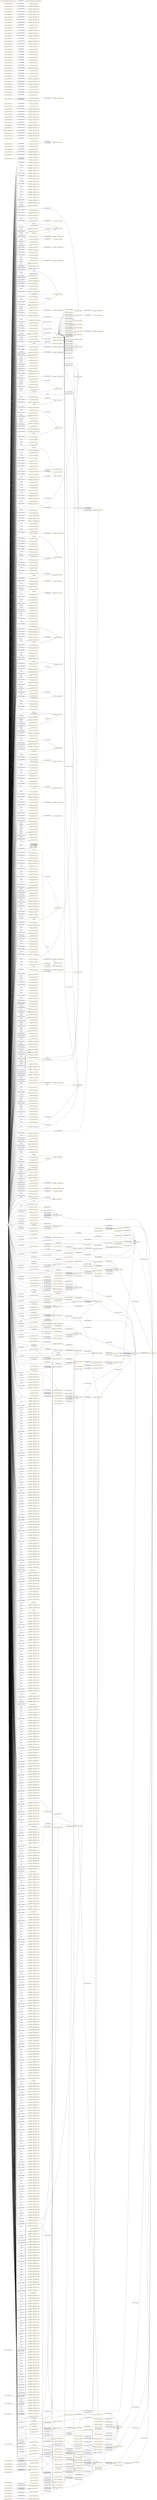 digraph ar2dtool_diagram { 
rankdir=LR;
size="1501"
node [shape = rectangle, color="orange"]; "resource:SIO_000511" "resource:SIO_000520" "resource:SIO_000554" "resource:SIO_000344" "2fdd8f1f:174e85e8600:-7dcc" "2fdd8f1f:174e85e8600:-7de2" "resource:SIO_001265" "resource:SIO_000806" "resource:SIO_000112" "resource:SIO_000072" "resource:SIO_000452" "resource:SIO_010001" "resource:SIO_010010" "resource:SIO_010009" "resource:SIO_010341" "resource:SIO_001001" "resource:SIO_010456" "2fdd8f1f:174e85e8600:-7f8f" "2fdd8f1f:174e85e8600:-7cf1" "resource:SIO_000750" "resource:SIO_000256" "resource:SIO_000431" "resource:SIO_000758" "resource:SIO_000391" "2fdd8f1f:174e85e8600:-7e0f" "resource:SIO_000692" "resource:SIO_000402" "resource:SIO_001091" "2fdd8f1f:174e85e8600:-7d52" "2fdd8f1f:174e85e8600:-7da1" "resource:SIO_010336" "resource:SIO_000776" "resource:SIO_000494" "2fdd8f1f:174e85e8600:-7d7d" "resource:SIO_000056" "resource:SIO_010530" "resource:SIO_001014" "resource:SIO_001405" "2fdd8f1f:174e85e8600:-7dda" "resource:SIO_000016" "resource:SIO_000092" "resource:SIO_010368" "resource:SIO_001216" "resource:SIO_010289" "resource:SIO_010416" "resource:SIO_010048" "resource:SIO_010057" "resource:SIO_000167" "resource:SIO_000314" "resource:SIO_010375" "resource:SIO_001232" "resource:SIO_000962" "2fdd8f1f:174e85e8600:-7f72" "resource:SIO_010464" "resource:SIO_010295" "resource:SIO_000417" "2fdd8f1f:174e85e8600:-7dbe" "resource:SIO_000106" "resource:SIO_000720" "resource:SIO_010450" "resource:SIO_010458" "resource:SIO_000532" "2fdd8f1f:174e85e8600:-7dfa" "resource:SIO_000708" "resource:SIO_000070" "2fdd8f1f:174e85e8600:-7ffc" "resource:SIO_000404" "resource:SIO_010346" "resource:SIO_010075" "resource:SIO_001176" "resource:SIO_000185" "2fdd8f1f:174e85e8600:-7ff8" "resource:SIO_001224" "resource:SIO_010035" "resource:SIO_000715" "2fdd8f1f:174e85e8600:-7ce3" "2fdd8f1f:174e85e8600:-7d77" "resource:SIO_010362" "2fdd8f1f:174e85e8600:-7c70" "resource:SIO_001210" "2fdd8f1f:174e85e8600:-7d6e" "resource:SIO_001197" "resource:SIO_000116" "resource:SIO_001218" "resource:SIO_000810" "2fdd8f1f:174e85e8600:-7c8f" "resource:SIO_000125" "resource:SIO_000701" "resource:SIO_000076" "resource:SIO_000456" "resource:SIO_010442" "resource:SIO_000268" "resource:SIO_000499" "2fdd8f1f:174e85e8600:-7d10" "resource:SIO_001010" "2fdd8f1f:174e85e8600:-7fd2" "resource:SIO_011126" "resource:SIO_000754" "resource:SIO_010008" "2fdd8f1f:174e85e8600:-7d85" "resource:SIO_001135" "resource:SIO_001095" "2fdd8f1f:174e85e8600:-7fac" "resource:SIO_000089" "resource:SIO_001008" "resource:SIO_010455" "resource:SIO_000722" "resource:SIO_001045" "2fdd8f1f:174e85e8600:-7da5" "2fdd8f1f:174e85e8600:-7db4" "resource:SIO_010462" "2fdd8f1f:174e85e8600:-7f9b" "resource:SIO_001353" "resource:SIO_010101" "resource:SIO_000036" "resource:SIO_000647" "resource:SIO_000538" "resource:SIO_010497" "resource:SIO_001291" "resource:SIO_010783" "resource:SIO_000458" "resource:SIO_001174" "2fdd8f1f:174e85e8600:-7d63" "2fdd8f1f:174e85e8600:-7f36" "resource:SIO_000913" "resource:SIO_000915" "resource:SIO_000613" "resource:SIO_000713" "resource:SIO_001188" "resource:SIO_000756" "resource:SIO_001297" "resource:SIO_010047" "resource:SIO_000123" "resource:SIO_000074" "2fdd8f1f:174e85e8600:-7ca9" "resource:SIO_000083" "resource:SIO_010448" "resource:SIO_010533" "resource:SIO_000468" "resource:SIO_000014" "2fdd8f1f:174e85e8600:-7e7b" "resource:SIO_000516" "resource:SIO_001093" "resource:SIO_000500" "resource:SIO_010051" "resource:SIO_001043" "resource:SIO_000508" "2fdd8f1f:174e85e8600:-7f1e" "2fdd8f1f:174e85e8600:-7c7f" "2fdd8f1f:174e85e8600:-7d02" "resource:SIO_000429" "2fdd8f1f:174e85e8600:-7fda" "2fdd8f1f:174e85e8600:-7e2c" "resource:SIO_000809" "resource:SIO_010432" "resource:SIO_010782" "2fdd8f1f:174e85e8600:-7cc8" "resource:SIO_000960" "resource:SIO_001132" "resource:SIO_010004" "2fdd8f1f:174e85e8600:-7ed5" "2fdd8f1f:174e85e8600:-7e92" "resource:SIO_000524" "resource:SIO_000550" "2fdd8f1f:174e85e8600:-7ff0" "2fdd8f1f:174e85e8600:-7d28" "2fdd8f1f:174e85e8600:-7cd5" "resource:SIO_010020" "resource:SIO_000034" "resource:SIO_000434" "resource:SIO_000577" "resource:SIO_000005" "resource:SIO_010309" "resource:SIO_010344" "resource:SIO_000747" "resource:SIO_000279" "resource:SIO_000441" "resource:SIO_000327" "2fdd8f1f:174e85e8600:-7f77" "resource:SIO_000462" "resource:SIO_000143" "2fdd8f1f:174e85e8600:-7f05" "2fdd8f1f:174e85e8600:-7f48" "resource:SIO_001295" "resource:SIO_000114" "resource:SIO_000454" "resource:SIO_000052" "resource:SIO_010378" "2fdd8f1f:174e85e8600:-7fc1" "resource:SIO_000353" "resource:SIO_001370" "resource:SIO_001269" "resource:SIO_000012" "2fdd8f1f:174e85e8600:-7c9e" "resource:SIO_000752" "resource:SIO_000555" "resource:SIO_001107" "2fdd8f1f:174e85e8600:-7f97" "resource:SIO_001301" "resource:SIO_001035" "resource:SIO_001266" "resource:SIO_011001" "resource:SIO_000541" "resource:SIO_000270" "resource:SIO_000318" "resource:SIO_000549" "resource:SIO_001071" "2fdd8f1f:174e85e8600:-7f5d" "resource:SIO_000512" "resource:SIO_000579" "resource:SIO_010460" "resource:SIO_000638" "resource:SIO_010011" "resource:SIO_001273" "resource:SIO_010410" "resource:SIO_000609" "resource:SIO_000148" "resource:SIO_011118" "resource:SIO_001213" "resource:SIO_000704" "2fdd8f1f:174e85e8600:-7cbc" "2fdd8f1f:174e85e8600:-7fb6" "resource:SIO_010342" "resource:SIO_010071" "resource:SIO_000460" "resource:SIO_010039" "resource:SIO_000257" "2fdd8f1f:174e85e8600:-7eb2" "2fdd8f1f:174e85e8600:-7d73" "2fdd8f1f:174e85e8600:-7d6a" "2fdd8f1f:174e85e8600:-7c79" "resource:SIO_000805" "2fdd8f1f:174e85e8600:-7e62" "resource:SIO_010337" "resource:SIO_000664" "2fdd8f1f:174e85e8600:-7f2f" "2fdd8f1f:174e85e8600:-7e3d" "resource:SIO_001233" "resource:SIO_001375" "resource:SIO_001267" "resource:SIO_000261" "2fdd8f1f:174e85e8600:-7cea" "2fdd8f1f:174e85e8600:-7e1e" "resource:SIO_010058" "2fdd8f1f:174e85e8600:-7f93" "resource:SIO_010451" "resource:SIO_001041" "2fdd8f1f:174e85e8600:-7e75" "resource:SIO_010459" "resource:SIO_000807" "2fdd8f1f:174e85e8600:-7ec7" "resource:SIO_010358" "resource:SIO_000963" "resource:SIO_010780" "resource:SIO_000113" "2fdd8f1f:174e85e8600:-7c99" "resource:SIO_000004" "resource:SIO_000370" "resource:SIO_010296" "resource:SIO_010002" "resource:SIO_000405" "resource:SIO_000440" "resource:SIO_000448" "resource:SIO_000721" "resource:SIO_000751" "resource:SIO_000902" "resource:SIO_000432" "resource:SIO_010096" "resource:SIO_001294" "resource:SIO_001211" "resource:SIO_000702" "resource:SIO_010334" "resource:SIO_001177" "resource:SIO_000269" "resource:SIO_001015" "resource:SIO_000390" "2fdd8f1f:174e85e8600:-7fb2" "resource:SIO_010443" "resource:SIO_000457" "resource:SIO_010043" "resource:SIO_001090" "2fdd8f1f:174e85e8600:-7e4f" "2fdd8f1f:174e85e8600:-7f7c" "resource:SIO_000505" "resource:SIO_001046" "resource:SIO_000168" "resource:SIO_000321" "resource:SIO_001116" "resource:SIO_010376" "2fdd8f1f:174e85e8600:-7c93" "2fdd8f1f:174e85e8600:-7f6e" "resource:SIO_010424" "resource:SIO_000965" "resource:SIO_000418" "resource:SIO_001009" "resource:SIO_010056" "resource:SIO_000723" "resource:SIO_001264" "resource:SIO_010090" "resource:SIO_011007" "2fdd8f1f:174e85e8600:-7dab" "resource:SIO_000111" "resource:SIO_000097" "resource:SIO_010463" "resource:SIO_010000" "resource:SIO_000903" "2fdd8f1f:174e85e8600:-7cfd" "2fdd8f1f:174e85e8600:-7d1e" "resource:SIO_000614" "resource:SIO_000640" "resource:SIO_000146" "2fdd8f1f:174e85e8600:-7cce" "resource:SIO_000648" "resource:SIO_000430" "resource:SIO_001292" "resource:SIO_000289" "resource:SIO_000707" "2fdd8f1f:174e85e8600:-7e54" "resource:SIO_000337" "resource:SIO_000401" "resource:SIO_000459" "resource:SIO_000523" "resource:SIO_010340" "resource:SIO_010074" "resource:SIO_001175" "resource:SIO_001040" "resource:SIO_000914" "resource:SIO_000275" "resource:SIO_000675" "resource:SIO_000784" "resource:SIO_000714" "resource:SIO_011121" "resource:SIO_001298" "2fdd8f1f:174e85e8600:-7ca2" "2fdd8f1f:174e85e8600:-7e26" "resource:SIO_001215" "resource:SIO_010288" "resource:SIO_010415" "resource:SIO_001136" "resource:SIO_000342" "resource:SIO_000376" "resource:SIO_000166" "resource:SIO_010508" "resource:SIO_001231" "resource:SIO_000015" "resource:SIO_000580" "resource:SIO_000091" "2fdd8f1f:174e85e8600:-7c9a" "resource:SIO_000150" "resource:SIO_010076" "resource:SIO_000995" "resource:SIO_001270" "2fdd8f1f:174e85e8600:-7d58" "resource:SIO_000307" "2fdd8f1f:174e85e8600:-7d84" "2fdd8f1f:174e85e8600:-7f57" "resource:SIO_001094" "resource:SIO_000559" "resource:SIO_000501" "resource:SIO_000509" "resource:SIO_001262" "resource:SIO_010457" "resource:SIO_000762" "2fdd8f1f:174e85e8600:-7e9e" "resource:SIO_001074" "resource:SIO_000539" "resource:SIO_000961" "resource:SIO_010005" "2fdd8f1f:174e85e8600:-7cbf" "2fdd8f1f:174e85e8600:-7e6f" "resource:SIO_010345" "resource:SIO_000328" "2fdd8f1f:174e85e8600:-7cb8" "resource:SIO_010100" "resource:SIO_000463" "resource:SIO_000144" "resource:SIO_000035" "resource:SIO_000435" "resource:SIO_010094" "resource:SIO_000395" "resource:SIO_010029" "2fdd8f1f:174e85e8600:-7daf" "resource:SIO_000578" "resource:SIO_000115" "resource:SIO_001217" "resource:SIO_000006" "resource:SIO_000124" "resource:SIO_000626" "resource:SIO_001289" "resource:SIO_000498" "resource:SIO_000131" "2fdd8f1f:174e85e8600:-7f15" "resource:SIO_000653" "resource:SIO_000753" "resource:SIO_000997" "resource:SIO_001296" "resource:SIO_001209" "resource:SIO_000333" "resource:SIO_000455" "2fdd8f1f:174e85e8600:-7eec" "resource:SIO_000503" "2fdd8f1f:174e85e8600:-7ce9" "resource:SIO_000162" "resource:SIO_000284" "resource:SIO_001227" "resource:SIO_010038" "resource:SIO_000354" "resource:SIO_011125" "resource:SIO_010299" "resource:SIO_010007" "resource:SIO_000556" "resource:SIO_010411" "resource:SIO_010310" "resource:SIO_010054" "resource:SIO_001145" "resource:SIO_001302" "resource:SIO_000592" "resource:SIO_011002" "2fdd8f1f:174e85e8600:-7f1b" "resource:SIO_011119" "resource:SIO_000428" "resource:SIO_000437" "2fdd8f1f:174e85e8600:-7f43" "resource:SIO_010099" "resource:SIO_001072" "resource:SIO_000069" "2fdd8f1f:174e85e8600:-7d9b" "resource:SIO_000000" "resource:SIO_000400" "2fdd8f1f:174e85e8600:-7e59" "resource:SIO_000967" "resource:SIO_010461" "resource:SIO_000639" "2fdd8f1f:174e85e8600:-7dea" "2fdd8f1f:174e85e8600:-7ea8" "resource:SIO_001274" "resource:SIO_000396" "2fdd8f1f:174e85e8600:-7e1d" "resource:SIO_001003" "resource:SIO_000564" "resource:SIO_000719" "resource:SIO_000612" "resource:SIO_000258" "2fdd8f1f:174e85e8600:-7e16" "resource:SIO_001214" "resource:SIO_001290" "resource:SIO_000755" "resource:SIO_001336" "resource:SIO_000705" "resource:SIO_000694" "resource:SIO_010046" "resource:SIO_000122" "resource:SIO_001038" "resource:SIO_010072" "2fdd8f1f:174e85e8600:-7f27" "2fdd8f1f:174e85e8600:-7cb4" "resource:SIO_010532" "resource:SIO_000959" "resource:SIO_000476" "resource:SIO_000651" "resource:SIO_010025" "2fdd8f1f:174e85e8600:-7c61" "resource:SIO_001050" "resource:SIO_000794" "resource:SIO_001139" "resource:SIO_000073" "resource:SIO_000453" "resource:SIO_000340" "2fdd8f1f:174e85e8600:-7e65" "2fdd8f1f:174e85e8600:-7d3c" "resource:SIO_010447" "resource:SIO_010059" "2fdd8f1f:174e85e8600:-7fe3" "resource:SIO_000483" "resource:SIO_010506" "resource:SIO_000319" "resource:SIO_001234" "resource:SIO_000262" "2fdd8f1f:174e85e8600:-7f60" "resource:SIO_000449" "resource:SIO_000108" "resource:SIO_010052" "resource:SIO_000507" "resource:SIO_001260" "resource:SIO_000808" "resource:SIO_010359" "resource:SIO_010423" "resource:SIO_000589" "resource:SIO_000017" "resource:SIO_010003" "resource:SIO_010343" "2fdd8f1f:174e85e8600:-7e43" "resource:SIO_000562" "resource:SIO_000142" "resource:SIO_000433" "resource:SIO_000469" "resource:SIO_000078" "resource:SIO_010044" "resource:SIO_000780" "resource:SIO_010030" "2fdd8f1f:174e85e8600:-7edd" "2fdd8f1f:174e85e8600:-7cb2" "resource:SIO_000616" "resource:SIO_000966" "resource:SIO_000302" "2fdd8f1f:174e85e8600:-7f3a" "resource:SIO_010363" "resource:SIO_010284" "resource:SIO_000080" "resource:SIO_000984" "resource:SIO_001047" "resource:SIO_001117" "resource:SIO_010377" "resource:SIO_010091" "resource:SIO_010425" "2fdd8f1f:174e85e8600:-7e6c" ; /*classes style*/
	"resource:SIO_010009" -> "resource:SIO_010010" [ label = "owl:disjointWith" ];
	"resource:SIO_001098" -> "resource:SIO_000272" [ label = "rdfs:subPropertyOf" ];
	"resource:SIO_010462" -> "resource:SIO_010463" [ label = "owl:disjointWith" ];
	"resource:SIO_001279" -> "resource:SIO_000008" [ label = "rdfs:subPropertyOf" ];
	"resource:SIO_010377" -> "resource:SIO_010378" [ label = "owl:disjointWith" ];
	"resource:SIO_010377" -> "2fdd8f1f:174e85e8600:-7cbf" [ label = "owl:equivalentClass" ];
	"resource:SIO_000232" -> "resource:SIO_000062" [ label = "rdfs:subPropertyOf" ];
	"resource:SIO_000805" -> "resource:SIO_000806" [ label = "owl:disjointWith" ];
	"resource:SIO_010432" -> "2fdd8f1f:174e85e8600:-7cb4" [ label = "owl:equivalentClass" ];
	"resource:SIO_000202" -> "resource:SIO_000145" [ label = "rdfs:subPropertyOf" ];
	"resource:SIO_000093" -> "resource:SIO_000068" [ label = "rdfs:subPropertyOf" ];
	"resource:SIO_001280" -> "resource:SIO_000011" [ label = "rdfs:subPropertyOf" ];
	"resource:SIO_000274" -> "resource:SIO_000497" [ label = "rdfs:subPropertyOf" ];
	"resource:SIO_000274" -> "resource:SIO_000244" [ label = "rdfs:subPropertyOf" ];
	"resource:SIO_001008" -> "2fdd8f1f:174e85e8600:-7e16" [ label = "owl:equivalentClass" ];
	"resource:SIO_000455" -> "resource:SIO_000458" [ label = "owl:disjointWith" ];
	"resource:SIO_000455" -> "2fdd8f1f:174e85e8600:-7f1e" [ label = "owl:equivalentClass" ];
	"resource:SIO_000063" -> "resource:SIO_000062" [ label = "rdfs:subPropertyOf" ];
	"resource:SIO_010082" -> "resource:SIO_010078" [ label = "rdfs:subPropertyOf" ];
	"resource:SIO_000244" -> "resource:SIO_000352" [ label = "rdfs:subPropertyOf" ];
	"resource:SIO_000636" -> "resource:SIO_000352" [ label = "rdfs:subPropertyOf" ];
	"resource:SIO_000425" -> "resource:SIO_000001" [ label = "rdfs:subPropertyOf" ];
	"resource:SIO_000214" -> "resource:SIO_000425" [ label = "rdfs:subPropertyOf" ];
	"resource:SIO_000793" -> "resource:SIO_000687" [ label = "rdfs:subPropertyOf" ];
	"resource:SIO_001401" -> "resource:SIO_001154" [ label = "rdfs:subPropertyOf" ];
	"resource:SIO_000974" -> "resource:SIO_000053" [ label = "rdfs:subPropertyOf" ];
	"resource:SIO_000497" -> "resource:SIO_000272" [ label = "rdfs:subPropertyOf" ];
	"resource:SIO_010782" -> "resource:SIO_010783" [ label = "owl:disjointWith" ];
	"resource:SIO_000286" -> "resource:SIO_000497" [ label = "rdfs:subPropertyOf" ];
	"resource:SIO_000552" -> "resource:SIO_000230" [ label = "rdfs:subPropertyOf" ];
	"resource:SIO_001262" -> "2fdd8f1f:174e85e8600:-7d85" [ label = "owl:equivalentClass" ];
	"resource:SIO_000341" -> "resource:SIO_000425" [ label = "rdfs:subPropertyOf" ];
	"resource:SIO_000733" -> "resource:SIO_000737" [ label = "rdfs:subPropertyOf" ];
	"resource:SIO_000437" -> "2fdd8f1f:174e85e8600:-7f3a" [ label = "owl:equivalentClass" ];
	"resource:SIO_010456" -> "2fdd8f1f:174e85e8600:-7c9a" [ label = "owl:equivalentClass" ];
	"resource:SIO_000311" -> "resource:SIO_000232" [ label = "rdfs:subPropertyOf" ];
	"resource:SIO_000226" -> "resource:SIO_000236" [ label = "rdfs:subPropertyOf" ];
	"resource:SIO_000775" -> "resource:SIO_000773" [ label = "rdfs:subPropertyOf" ];
	"resource:SIO_000268" -> "2fdd8f1f:174e85e8600:-7f6e" [ label = "owl:equivalentClass" ];
	"resource:SIO_000142" -> "resource:SIO_000143" [ label = "owl:disjointWith" ];
	"resource:SIO_000449" -> "resource:SIO_000468" [ label = "owl:disjointWith" ];
	"resource:SIO_000323" -> "resource:SIO_000128" [ label = "rdfs:subPropertyOf" ];
	"resource:SIO_001159" -> "resource:SIO_000062" [ label = "rdfs:subPropertyOf" ];
	"resource:SIO_000208" -> "resource:SIO_000773" [ label = "rdfs:subPropertyOf" ];
	"resource:SIO_000365" -> "resource:SIO_000219" [ label = "rdfs:subPropertyOf" ];
	"resource:SIO_000631" -> "resource:SIO_000628" [ label = "rdfs:subPropertyOf" ];
	"resource:SIO_000420" -> "resource:SIO_000425" [ label = "rdfs:subPropertyOf" ];
	"resource:SIO_000335" -> "resource:SIO_000652" [ label = "rdfs:subPropertyOf" ];
	"resource:SIO_000335" -> "resource:SIO_000293" [ label = "rdfs:subPropertyOf" ];
	"resource:SIO_000124" -> "2fdd8f1f:174e85e8600:-7f93" [ label = "owl:equivalentClass" ];
	"resource:SIO_001045" -> "2fdd8f1f:174e85e8600:-7e0f" [ label = "owl:equivalentClass" ];
	"resource:SIO_010058" -> "resource:SIO_010059" [ label = "owl:disjointWith" ];
	"resource:SIO_000673" -> "resource:SIO_000671" [ label = "rdfs:subPropertyOf" ];
	"resource:SIO_000462" -> "resource:SIO_000463" [ label = "owl:disjointWith" ];
	"resource:SIO_000251" -> "resource:SIO_000249" [ label = "rdfs:subPropertyOf" ];
	"resource:SIO_000643" -> "resource:SIO_000224" [ label = "rdfs:subPropertyOf" ];
	"resource:SIO_000558" -> "resource:SIO_010302" [ label = "rdfs:subPropertyOf" ];
	"resource:SIO_001353" -> "2fdd8f1f:174e85e8600:-7d6e" [ label = "owl:equivalentClass" ];
	"resource:SIO_000221" -> "resource:SIO_000008" [ label = "rdfs:subPropertyOf" ];
	"resource:SIO_010336" -> "resource:SIO_010337" [ label = "owl:disjointWith" ];
	"resource:SIO_000709" -> "resource:SIO_000001" [ label = "rdfs:subPropertyOf" ];
	"resource:SIO_000293" -> "resource:SIO_000203" [ label = "rdfs:subPropertyOf" ];
	"resource:SIO_011126" -> "2fdd8f1f:174e85e8600:-7c61" [ label = "owl:equivalentClass" ];
	"resource:SIO_000655" -> "resource:SIO_000294" [ label = "rdfs:subPropertyOf" ];
	"resource:SIO_000052" -> "2fdd8f1f:174e85e8600:-7fda" [ label = "owl:equivalentClass" ];
	"resource:SIO_000710" -> "resource:SIO_000709" [ label = "rdfs:subPropertyOf" ];
	"resource:SIO_000233" -> "resource:SIO_000011" [ label = "rdfs:subPropertyOf" ];
	"resource:SIO_001154" -> "resource:SIO_000294" [ label = "rdfs:subPropertyOf" ];
	"resource:SIO_000203" -> "resource:SIO_000322" [ label = "rdfs:subPropertyOf" ];
	"resource:SIO_000697" -> "resource:SIO_000709" [ label = "rdfs:subPropertyOf" ];
	"resource:SIO_001009" -> "resource:SIO_001010" [ label = "owl:disjointWith" ];
	"resource:SIO_010083" -> "resource:SIO_010079" [ label = "rdfs:subPropertyOf" ];
	"resource:SIO_000064" -> "resource:SIO_000219" [ label = "rdfs:subPropertyOf" ];
	"resource:SIO_000456" -> "resource:SIO_000457" [ label = "owl:disjointWith" ];
	"resource:SIO_000245" -> "resource:SIO_000294" [ label = "rdfs:subPropertyOf" ];
	"resource:SIO_000511" -> "2fdd8f1f:174e85e8600:-7f05" [ label = "owl:equivalentClass" ];
	"resource:SIO_000426" -> "resource:SIO_000425" [ label = "rdfs:subPropertyOf" ];
	"resource:SIO_000215" -> "resource:SIO_000011" [ label = "rdfs:subPropertyOf" ];
	"resource:SIO_001402" -> "resource:SIO_001154" [ label = "rdfs:subPropertyOf" ];
	"resource:SIO_000975" -> "resource:SIO_000093" [ label = "rdfs:subPropertyOf" ];
	"resource:SIO_000679" -> "resource:SIO_000054" [ label = "rdfs:subPropertyOf" ];
	"resource:SIO_000553" -> "resource:SIO_000231" [ label = "rdfs:subPropertyOf" ];
	"resource:SIO_000342" -> "2fdd8f1f:174e85e8600:-7f48" [ label = "owl:equivalentClass" ];
	"resource:SIO_000734" -> "resource:SIO_000699" [ label = "rdfs:subPropertyOf" ];
	"resource:SIO_000257" -> "resource:SIO_000258" [ label = "owl:disjointWith" ];
	"resource:SIO_000131" -> "resource:SIO_001197" [ label = "owl:disjointWith" ];
	"resource:SIO_000523" -> "resource:SIO_000524" [ label = "owl:disjointWith" ];
	"resource:SIO_010457" -> "2fdd8f1f:174e85e8600:-7c93" [ label = "owl:equivalentClass" ];
	"resource:SIO_000312" -> "resource:SIO_000229" [ label = "rdfs:subPropertyOf" ];
	"resource:SIO_000704" -> "resource:SIO_000721" [ label = "owl:disjointWith" ];
	"resource:SIO_000227" -> "resource:SIO_000643" [ label = "rdfs:subPropertyOf" ];
	"resource:SIO_000680" -> "resource:SIO_000679" [ label = "rdfs:subPropertyOf" ];
	"resource:SIO_010005" -> "resource:SIO_010047" [ label = "owl:disjointWith" ];
	"resource:SIO_000269" -> "resource:SIO_000270" [ label = "owl:disjointWith" ];
	"resource:SIO_010288" -> "resource:SIO_010289" [ label = "owl:disjointWith" ];
	"resource:SIO_000324" -> "resource:SIO_000202" [ label = "rdfs:subPropertyOf" ];
	"resource:SIO_010343" -> "2fdd8f1f:174e85e8600:-7cea" [ label = "owl:equivalentClass" ];
	"resource:SIO_000692" -> "resource:SIO_000694" [ label = "owl:disjointWith" ];
	"resource:SIO_000028" -> "resource:SIO_000145" [ label = "rdfs:subPropertyOf" ];
	"resource:SIO_000209" -> "resource:SIO_000773" [ label = "rdfs:subPropertyOf" ];
	"resource:SIO_000577" -> "resource:SIO_000578" [ label = "owl:disjointWith" ];
	"resource:SIO_000758" -> "resource:SIO_001093" [ label = "owl:disjointWith" ];
	"resource:SIO_000240" -> "resource:SIO_000203" [ label = "rdfs:subPropertyOf" ];
	"resource:SIO_000632" -> "resource:SIO_000210" [ label = "rdfs:subPropertyOf" ];
	"resource:SIO_000421" -> "resource:SIO_000425" [ label = "rdfs:subPropertyOf" ];
	"resource:SIO_000210" -> "resource:SIO_000628" [ label = "rdfs:subPropertyOf" ];
	"resource:SIO_000125" -> "2fdd8f1f:174e85e8600:-7f8f" [ label = "owl:equivalentClass" ];
	"resource:SIO_001046" -> "resource:SIO_001047" [ label = "owl:disjointWith" ];
	"resource:SIO_010410" -> "2fdd8f1f:174e85e8600:-7cbc" [ label = "owl:equivalentClass" ];
	"resource:SIO_000970" -> "resource:SIO_000975" [ label = "rdfs:subPropertyOf" ];
	"resource:SIO_001101" -> "resource:SIO_000709" [ label = "rdfs:subPropertyOf" ];
	"resource:SIO_000674" -> "resource:SIO_000672" [ label = "rdfs:subPropertyOf" ];
	"resource:SIO_000589" -> "2fdd8f1f:174e85e8600:-7eec" [ label = "owl:equivalentClass" ];
	"http://semanticscience.org/ontology/sio.owl" -> "http://creativecommons.org/licenses/by/4.0/" [ label = "terms:license" ];
	"resource:SIO_000252" -> "resource:SIO_000212" [ label = "rdfs:subPropertyOf" ];
	"resource:SIO_000644" -> "resource:SIO_000223" [ label = "rdfs:subPropertyOf" ];
	"resource:SIO_001269" -> "resource:SIO_001270" [ label = "owl:disjointWith" ];
	"resource:SIO_000222" -> "resource:SIO_000011" [ label = "rdfs:subPropertyOf" ];
	"resource:SIO_000011" -> "resource:SIO_000001" [ label = "rdfs:subPropertyOf" ];
	"resource:SIO_000318" -> "resource:SIO_000319" [ label = "owl:disjointWith" ];
	"resource:SIO_000294" -> "resource:SIO_000243" [ label = "rdfs:subPropertyOf" ];
	"resource:SIO_010000" -> "2fdd8f1f:174e85e8600:-7d63" [ label = "owl:equivalentClass" ];
	"resource:SIO_001209" -> "2fdd8f1f:174e85e8600:-7d9b" [ label = "owl:equivalentClass" ];
	"resource:SIO_000656" -> "resource:SIO_000655" [ label = "rdfs:subPropertyOf" ];
	"resource:SIO_000053" -> "resource:SIO_000028" [ label = "rdfs:subPropertyOf" ];
	"resource:SIO_000234" -> "resource:SIO_000008" [ label = "rdfs:subPropertyOf" ];
	"resource:SIO_001155" -> "resource:SIO_000352" [ label = "rdfs:subPropertyOf" ];
	"resource:SIO_000807" -> "resource:SIO_000808" [ label = "owl:disjointWith" ];
	"resource:SIO_001210" -> "resource:SIO_001211" [ label = "owl:disjointWith" ];
	"resource:SIO_000204" -> "resource:SIO_000322" [ label = "rdfs:subPropertyOf" ];
	"resource:SIO_000095" -> "resource:SIO_000011" [ label = "rdfs:subPropertyOf" ];
	"resource:SIO_000668" -> "resource:SIO_000628" [ label = "rdfs:subPropertyOf" ];
	"resource:SIO_010295" -> "resource:SIO_010296" [ label = "owl:disjointWith" ];
	"resource:SIO_000246" -> "resource:SIO_000245" [ label = "rdfs:subPropertyOf" ];
	"resource:SIO_000427" -> "resource:SIO_000424" [ label = "rdfs:subPropertyOf" ];
	"resource:SIO_000216" -> "resource:SIO_000008" [ label = "rdfs:subPropertyOf" ];
	"resource:SIO_001403" -> "resource:SIO_000001" [ label = "rdfs:subPropertyOf" ];
	"resource:SIO_000005" -> "resource:SIO_000340" [ label = "owl:disjointWith" ];
	"resource:SIO_000288" -> "resource:SIO_000203" [ label = "rdfs:subPropertyOf" ];
	"resource:SIO_000554" -> "resource:SIO_000555" [ label = "owl:disjointWith" ];
	"resource:SIO_000469" -> "2fdd8f1f:174e85e8600:-7f15" [ label = "owl:equivalentClass" ];
	"resource:SIO_010362" -> "2fdd8f1f:174e85e8600:-7cce" [ label = "owl:equivalentClass" ];
	"resource:SIO_000735" -> "resource:SIO_000733" [ label = "rdfs:subPropertyOf" ];
	"resource:SIO_000132" -> "resource:SIO_000322" [ label = "rdfs:subPropertyOf" ];
	"resource:SIO_010458" -> "2fdd8f1f:174e85e8600:-7c8f" [ label = "owl:equivalentClass" ];
	"resource:SIO_000313" -> "resource:SIO_000310" [ label = "rdfs:subPropertyOf" ];
	"resource:SIO_000892" -> "resource:SIO_000212" [ label = "rdfs:subPropertyOf" ];
	"resource:SIO_000228" -> "resource:SIO_000644" [ label = "rdfs:subPropertyOf" ];
	"resource:SIO_000681" -> "resource:SIO_000679" [ label = "rdfs:subPropertyOf" ];
	"resource:SIO_000017" -> "resource:SIO_000354" [ label = "owl:disjointWith" ];
	"resource:SIO_010302" -> "resource:SIO_000272" [ label = "rdfs:subPropertyOf" ];
	"resource:SIO_000089" -> "2fdd8f1f:174e85e8600:-7fc1" [ label = "owl:equivalentClass" ];
	"resource:SIO_000440" -> "2fdd8f1f:174e85e8600:-7f2f" [ label = "owl:equivalentClass" ];
	"resource:SIO_000355" -> "resource:SIO_000229" [ label = "rdfs:subPropertyOf" ];
	"resource:SIO_000059" -> "resource:SIO_000008" [ label = "rdfs:subPropertyOf" ];
	"resource:SIO_010078" -> "resource:SIO_000338" [ label = "rdfs:subPropertyOf" ];
	"resource:SIO_000325" -> "2fdd8f1f:174e85e8600:-7ff4" [ label = "owl:propertyChainAxiom" ];
	"resource:SIO_000325" -> "resource:SIO_000322" [ label = "rdfs:subPropertyOf" ];
	"resource:SIO_001035" -> "resource:SIO_001038" [ label = "owl:disjointWith" ];
	"resource:SIO_000029" -> "resource:SIO_000096" [ label = "rdfs:subPropertyOf" ];
	"resource:SIO_001301" -> "resource:SIO_001302" [ label = "owl:disjointWith" ];
	"resource:SIO_010048" -> "resource:SIO_010052" [ label = "owl:disjointWith" ];
	"resource:SIO_000482" -> "resource:SIO_000283" [ label = "rdfs:subPropertyOf" ];
	"resource:SIO_000060" -> "resource:SIO_000205" [ label = "rdfs:subPropertyOf" ];
	"resource:SIO_000452" -> "resource:SIO_000454" [ label = "owl:disjointWith" ];
	"resource:SIO_000452" -> "resource:SIO_000453" [ label = "owl:disjointWith" ];
	"resource:SIO_000241" -> "resource:SIO_000652" [ label = "rdfs:subPropertyOf" ];
	"resource:SIO_000241" -> "resource:SIO_000211" [ label = "rdfs:subPropertyOf" ];
	"resource:SIO_000633" -> "resource:SIO_000205" [ label = "rdfs:subPropertyOf" ];
	"resource:SIO_000422" -> "resource:SIO_000283" [ label = "rdfs:subPropertyOf" ];
	"resource:SIO_000211" -> "resource:SIO_000203" [ label = "rdfs:subPropertyOf" ];
	"resource:SIO_000971" -> "resource:SIO_000974" [ label = "rdfs:subPropertyOf" ];
	"resource:SIO_000307" -> "2fdd8f1f:174e85e8600:-7f60" [ label = "owl:equivalentClass" ];
	"resource:SIO_000283" -> "resource:SIO_000272" [ label = "rdfs:subPropertyOf" ];
	"resource:SIO_000675" -> "2fdd8f1f:174e85e8600:-7ec7" [ label = "owl:equivalentClass" ];
	"resource:SIO_000072" -> "resource:SIO_000073" [ label = "owl:disjointWith" ];
	"resource:SIO_000253" -> "resource:SIO_000008" [ label = "rdfs:subPropertyOf" ];
	"resource:SIO_001174" -> "2fdd8f1f:174e85e8600:-7dbe" [ label = "owl:equivalentClass" ];
	"resource:SIO_000223" -> "resource:SIO_000008" [ label = "rdfs:subPropertyOf" ];
	"resource:SIO_010423" -> "2fdd8f1f:174e85e8600:-7cb8" [ label = "owl:equivalentClass" ];
	"resource:SIO_000772" -> "resource:SIO_000631" [ label = "rdfs:subPropertyOf" ];
	"resource:SIO_000687" -> "resource:SIO_000322" [ label = "rdfs:subPropertyOf" ];
	"resource:SIO_001090" -> "resource:SIO_001091" [ label = "owl:disjointWith" ];
	"resource:SIO_000657" -> "resource:SIO_000352" [ label = "rdfs:subPropertyOf" ];
	"resource:SIO_000054" -> "resource:SIO_000053" [ label = "rdfs:subPropertyOf" ];
	"resource:SIO_000235" -> "resource:SIO_000586" [ label = "rdfs:subPropertyOf" ];
	"resource:SIO_001156" -> "resource:SIO_000294" [ label = "rdfs:subPropertyOf" ];
	"resource:SIO_001156" -> "resource:SIO_000229" [ label = "rdfs:subPropertyOf" ];
	"resource:SIO_000205" -> "resource:SIO_000212" [ label = "rdfs:subPropertyOf" ];
	"resource:SIO_000784" -> "resource:SIO_010048" [ label = "owl:disjointWith" ];
	"resource:SIO_000699" -> "resource:SIO_000737" [ label = "rdfs:subPropertyOf" ];
	"resource:SIO_000965" -> "2fdd8f1f:174e85e8600:-7e43" [ label = "owl:equivalentClass" ];
	"resource:SIO_000096" -> "resource:SIO_000093" [ label = "rdfs:subPropertyOf" ];
	"resource:SIO_000362" -> "resource:SIO_000008" [ label = "rdfs:subPropertyOf" ];
	"resource:SIO_000277" -> "resource:SIO_000631" [ label = "rdfs:subPropertyOf" ];
	"resource:SIO_000066" -> "resource:SIO_000253" [ label = "rdfs:subPropertyOf" ];
	"resource:SIO_000458" -> "2fdd8f1f:174e85e8600:-7f1b" [ label = "owl:equivalentClass" ];
	"resource:SIO_000332" -> "resource:SIO_000563" [ label = "rdfs:subPropertyOf" ];
	"resource:SIO_000247" -> "resource:SIO_000244" [ label = "rdfs:subPropertyOf" ];
	"resource:SIO_000905" -> "resource:SIO_000291" [ label = "rdfs:subPropertyOf" ];
	"resource:SIO_010532" -> "resource:SIO_010533" [ label = "owl:disjointWith" ];
	"resource:SIO_010447" -> "resource:SIO_010448" [ label = "owl:disjointWith" ];
	"resource:SIO_000217" -> "resource:SIO_000223" [ label = "rdfs:subPropertyOf" ];
	"resource:SIO_000609" -> "2fdd8f1f:174e85e8600:-7edd" [ label = "owl:equivalentClass" ];
	"resource:SIO_001404" -> "resource:SIO_001403" [ label = "rdfs:subPropertyOf" ];
	"resource:SIO_000640" -> "resource:SIO_000751" [ label = "owl:disjointWith" ];
	"resource:SIO_010363" -> "2fdd8f1f:174e85e8600:-7cc8" [ label = "owl:equivalentClass" ];
	"resource:SIO_000736" -> "resource:SIO_000001" [ label = "rdfs:subPropertyOf" ];
	"resource:SIO_010459" -> "resource:SIO_010460" [ label = "owl:disjointWith" ];
	"resource:SIO_000314" -> "2fdd8f1f:174e85e8600:-7f5d" [ label = "owl:equivalentClass" ];
	"resource:SIO_000229" -> "resource:SIO_000132" [ label = "rdfs:subPropertyOf" ];
	"resource:SIO_000682" -> "resource:SIO_000029" [ label = "rdfs:subPropertyOf" ];
	"resource:SIO_000652" -> "resource:SIO_000203" [ label = "rdfs:subPropertyOf" ];
	"resource:SIO_001096" -> "resource:SIO_000272" [ label = "rdfs:subPropertyOf" ];
	"resource:SIO_000441" -> "2fdd8f1f:174e85e8600:-7f27" [ label = "owl:equivalentClass" ];
	"resource:SIO_010375" -> "resource:SIO_010376" [ label = "owl:disjointWith" ];
	"resource:SIO_000356" -> "resource:SIO_000062" [ label = "rdfs:subPropertyOf" ];
	"resource:SIO_001277" -> "resource:SIO_000628" [ label = "rdfs:subPropertyOf" ];
	"resource:SIO_000230" -> "resource:SIO_000132" [ label = "rdfs:subPropertyOf" ];
	"resource:SIO_000145" -> "resource:SIO_000322" [ label = "rdfs:subPropertyOf" ];
	"resource:SIO_010079" -> "resource:SIO_000339" [ label = "rdfs:subPropertyOf" ];
	"resource:SIO_000960" -> "resource:SIO_000962" [ label = "owl:disjointWith" ];
	"resource:SIO_000960" -> "resource:SIO_000961" [ label = "owl:disjointWith" ];
	"resource:SIO_000272" -> "resource:SIO_000736" [ label = "rdfs:subPropertyOf" ];
	"resource:SIO_000579" -> "resource:SIO_000580" [ label = "owl:disjointWith" ];
	"resource:SIO_000061" -> "resource:SIO_000322" [ label = "rdfs:subPropertyOf" ];
	"resource:SIO_010080" -> "resource:SIO_010078" [ label = "rdfs:subPropertyOf" ];
	"resource:SIO_000242" -> "resource:SIO_000652" [ label = "rdfs:subPropertyOf" ];
	"resource:SIO_000242" -> "resource:SIO_000240" [ label = "rdfs:subPropertyOf" ];
	"resource:SIO_000634" -> "resource:SIO_000558" [ label = "rdfs:subPropertyOf" ];
	"resource:SIO_000900" -> "resource:SIO_000216" [ label = "rdfs:subPropertyOf" ];
	"resource:SIO_000549" -> "resource:SIO_000550" [ label = "owl:disjointWith" ];
	"resource:SIO_010442" -> "2fdd8f1f:174e85e8600:-7ca9" [ label = "owl:equivalentClass" ];
	"resource:SIO_000338" -> "resource:SIO_000563" [ label = "rdfs:subPropertyOf" ];
	"resource:SIO_000338" -> "resource:SIO_000243" [ label = "rdfs:subPropertyOf" ];
	"resource:SIO_000212" -> "resource:SIO_000001" [ label = "rdfs:subPropertyOf" ];
	"resource:SIO_000972" -> "resource:SIO_000974" [ label = "rdfs:subPropertyOf" ];
	"resource:SIO_000495" -> "resource:SIO_000272" [ label = "rdfs:subPropertyOf" ];
	"resource:SIO_010780" -> "2fdd8f1f:174e85e8600:-7c70" [ label = "owl:equivalentClass" ];
	"resource:SIO_000254" -> "resource:SIO_000011" [ label = "rdfs:subPropertyOf" ];
	"resource:SIO_000646" -> "resource:SIO_000643" [ label = "rdfs:subPropertyOf" ];
	"resource:SIO_000224" -> "resource:SIO_000011" [ label = "rdfs:subPropertyOf" ];
	"resource:SIO_000139" -> "resource:SIO_000132" [ label = "rdfs:subPropertyOf" ];
	"resource:SIO_010424" -> "resource:SIO_010425" [ label = "owl:disjointWith" ];
	"resource:SIO_000773" -> "resource:SIO_000252" [ label = "rdfs:subPropertyOf" ];
	"resource:SIO_000562" -> "resource:SIO_010284" [ label = "owl:disjointWith" ];
	"resource:SIO_000477" -> "resource:SIO_000422" [ label = "rdfs:subPropertyOf" ];
	"resource:SIO_010309" -> "resource:SIO_010310" [ label = "owl:disjointWith" ];
	"resource:SIO_000658" -> "resource:SIO_000657" [ label = "rdfs:subPropertyOf" ];
	"resource:SIO_001242" -> "resource:SIO_000736" [ label = "rdfs:subPropertyOf" ];
	"resource:SIO_001157" -> "resource:SIO_000352" [ label = "rdfs:subPropertyOf" ];
	"resource:SIO_000236" -> "resource:SIO_000646" [ label = "rdfs:subPropertyOf" ];
	"resource:SIO_000628" -> "resource:SIO_000001" [ label = "rdfs:subPropertyOf" ];
	"resource:SIO_000809" -> "2fdd8f1f:174e85e8600:-7e6f" [ label = "owl:equivalentClass" ];
	"resource:SIO_000206" -> "resource:SIO_000772" [ label = "rdfs:subPropertyOf" ];
	"resource:SIO_000966" -> "resource:SIO_000967" [ label = "owl:disjointWith" ];
	"resource:SIO_000363" -> "resource:SIO_000011" [ label = "rdfs:subPropertyOf" ];
	"resource:SIO_000278" -> "resource:SIO_000252" [ label = "rdfs:subPropertyOf" ];
	"resource:SIO_000810" -> "2fdd8f1f:174e85e8600:-7e6c" [ label = "owl:equivalentClass" ];
	"resource:SIO_000248" -> "resource:SIO_000352" [ label = "rdfs:subPropertyOf" ];
	"resource:SIO_000122" -> "2fdd8f1f:174e85e8600:-7f9b" [ label = "owl:equivalentClass" ];
	"resource:SIO_000490" -> "resource:SIO_000482" [ label = "rdfs:subPropertyOf" ];
	"resource:SIO_000218" -> "resource:SIO_000224" [ label = "rdfs:subPropertyOf" ];
	"resource:SIO_000671" -> "resource:SIO_000008" [ label = "rdfs:subPropertyOf" ];
	"resource:SIO_001405" -> "resource:SIO_010052" [ label = "owl:disjointWith" ];
	"resource:SIO_000586" -> "resource:SIO_000644" [ label = "rdfs:subPropertyOf" ];
	"resource:SIO_000641" -> "resource:SIO_000008" [ label = "rdfs:subPropertyOf" ];
	"resource:SIO_000737" -> "resource:SIO_000736" [ label = "rdfs:subPropertyOf" ];
	"resource:SIO_000707" -> "resource:SIO_000708" [ label = "owl:disjointWith" ];
	"resource:SIO_000291" -> "resource:SIO_000230" [ label = "rdfs:subPropertyOf" ];
	"resource:SIO_000080" -> "resource:SIO_000448" [ label = "owl:disjointWith" ];
	"resource:SIO_001097" -> "resource:SIO_000272" [ label = "rdfs:subPropertyOf" ];
	"resource:SIO_010461" -> "resource:SIO_010464" [ label = "owl:disjointWith" ];
	"resource:SIO_001278" -> "resource:SIO_000628" [ label = "rdfs:subPropertyOf" ];
	"resource:SIO_000749" -> "resource:SIO_000737" [ label = "rdfs:subPropertyOf" ];
	"resource:SIO_000231" -> "resource:SIO_000062" [ label = "rdfs:subPropertyOf" ];
	"resource:SIO_000020" -> "resource:SIO_000210" [ label = "rdfs:subPropertyOf" ];
	"resource:SIO_010346" -> "2fdd8f1f:174e85e8600:-7cd5" [ label = "owl:equivalentClass" ];
	"resource:SIO_000719" -> "resource:SIO_000720" [ label = "owl:disjointWith" ];
	"resource:SIO_000092" -> "2fdd8f1f:174e85e8600:-7fb6" [ label = "owl:equivalentClass" ];
	"resource:SIO_000484" -> "resource:SIO_000482" [ label = "rdfs:subPropertyOf" ];
	"resource:SIO_000273" -> "resource:SIO_000053" [ label = "rdfs:subPropertyOf" ];
	"resource:SIO_000062" -> "resource:SIO_000322" [ label = "rdfs:subPropertyOf" ];
	"resource:SIO_010081" -> "resource:SIO_010079" [ label = "rdfs:subPropertyOf" ];
	"resource:SIO_001375" -> "2fdd8f1f:174e85e8600:-7d6a" [ label = "owl:equivalentClass" ];
	"resource:SIO_000369" -> "resource:SIO_000273" [ label = "rdfs:subPropertyOf" ];
	"resource:SIO_000243" -> "resource:SIO_000322" [ label = "rdfs:subPropertyOf" ];
	"resource:SIO_000635" -> "resource:SIO_000294" [ label = "rdfs:subPropertyOf" ];
	"resource:SIO_000901" -> "resource:SIO_000215" [ label = "rdfs:subPropertyOf" ];
	"resource:SIO_000424" -> "resource:SIO_000283" [ label = "rdfs:subPropertyOf" ];
	"resource:SIO_000339" -> "resource:SIO_000557" [ label = "rdfs:subPropertyOf" ];
	"resource:SIO_000339" -> "resource:SIO_000243" [ label = "rdfs:subPropertyOf" ];
	"resource:SIO_000213" -> "resource:SIO_000425" [ label = "rdfs:subPropertyOf" ];
	"resource:SIO_000128" -> "resource:SIO_000061" [ label = "rdfs:subPropertyOf" ];
	"resource:SIO_000973" -> "resource:SIO_000975" [ label = "rdfs:subPropertyOf" ];
	"resource:SIO_000496" -> "resource:SIO_000495" [ label = "rdfs:subPropertyOf" ];
	"resource:SIO_000255" -> "resource:SIO_000008" [ label = "rdfs:subPropertyOf" ];
	"resource:SIO_000647" -> "resource:SIO_000648" [ label = "owl:disjointWith" ];
	"resource:SIO_010455" -> "2fdd8f1f:174e85e8600:-7c9e" [ label = "owl:equivalentClass" ];
	"resource:SIO_000310" -> "resource:SIO_000093" [ label = "rdfs:subPropertyOf" ];
	"resource:SIO_000225" -> "resource:SIO_000235" [ label = "rdfs:subPropertyOf" ];
	"resource:SIO_000774" -> "resource:SIO_000772" [ label = "rdfs:subPropertyOf" ];
	"resource:SIO_001116" -> "resource:SIO_001117" [ label = "owl:disjointWith" ];
	"resource:SIO_000563" -> "resource:SIO_000628" [ label = "rdfs:subPropertyOf" ];
	"resource:SIO_000352" -> "resource:SIO_000243" [ label = "rdfs:subPropertyOf" ];
	"resource:SIO_001273" -> "resource:SIO_001274" [ label = "owl:disjointWith" ];
	"resource:SIO_000322" -> "resource:SIO_000001" [ label = "rdfs:subPropertyOf" ];
	"resource:SIO_001158" -> "resource:SIO_000229" [ label = "rdfs:subPropertyOf" ];
	"resource:SIO_000629" -> "resource:SIO_000557" [ label = "rdfs:subPropertyOf" ];
	"resource:SIO_000207" -> "resource:SIO_000772" [ label = "rdfs:subPropertyOf" ];
	"resource:SIO_010100" -> "resource:SIO_010101" [ label = "owl:disjointWith" ];
	"resource:SIO_000364" -> "resource:SIO_000253" [ label = "rdfs:subPropertyOf" ];
	"resource:SIO_000630" -> "resource:SIO_010302" [ label = "rdfs:subPropertyOf" ];
	"resource:SIO_000068" -> "resource:SIO_000061" [ label = "rdfs:subPropertyOf" ];
	"resource:SIO_000334" -> "resource:SIO_000652" [ label = "rdfs:subPropertyOf" ];
	"resource:SIO_000334" -> "resource:SIO_000288" [ label = "rdfs:subPropertyOf" ];
	"resource:SIO_000249" -> "resource:SIO_000294" [ label = "rdfs:subPropertyOf" ];
	"resource:SIO_000123" -> "2fdd8f1f:174e85e8600:-7f97" [ label = "owl:equivalentClass" ];
	"resource:SIO_010057" -> "2fdd8f1f:174e85e8600:-7d3c" [ label = "owl:equivalentClass" ];
	"resource:SIO_000491" -> "resource:SIO_000482" [ label = "rdfs:subPropertyOf" ];
	"resource:SIO_000219" -> "resource:SIO_000011" [ label = "rdfs:subPropertyOf" ];
	"resource:SIO_000672" -> "resource:SIO_000011" [ label = "rdfs:subPropertyOf" ];
	"resource:SIO_000008" -> "resource:SIO_000001" [ label = "rdfs:subPropertyOf" ];
	"resource:SIO_000250" -> "resource:SIO_000248" [ label = "rdfs:subPropertyOf" ];
	"resource:SIO_000642" -> "resource:SIO_000011" [ label = "rdfs:subPropertyOf" ];
	"resource:SIO_000557" -> "resource:SIO_000212" [ label = "rdfs:subPropertyOf" ];
	"resource:SIO_000738" -> "resource:SIO_000737" [ label = "rdfs:subPropertyOf" ];
	"resource:SIO_000612" -> "2fdd8f1f:174e85e8600:-7ed5" [ label = "owl:equivalentClass" ];
	"NULL" -> "2fdd8f1f:174e85e8600:-7d7d" [ label = "owl:someValuesFrom" ];
	"NULL" -> "resource:SIO_000498" [ label = "rdf:first" ];
	"NULL" -> "2fdd8f1f:174e85e8600:-7eb2" [ label = "owl:someValuesFrom" ];
	"NULL" -> "resource:SIO_000070" [ label = "rdf:first" ];
	"NULL" -> "resource:SIO_000776" [ label = "owl:someValuesFrom" ];
	"NULL" -> "resource:SIO_000115" [ label = "rdf:first" ];
	"NULL" -> "2fdd8f1f:174e85e8600:-7daf" [ label = "owl:someValuesFrom" ];
	"NULL" -> "resource:SIO_000613" [ label = "owl:someValuesFrom" ];
	"NULL" -> "2fdd8f1f:174e85e8600:-7fef" [ label = "owl:unionOf" ];
	"NULL" -> "resource:SIO_000146" [ label = "owl:someValuesFrom" ];
	"NULL" -> "2fdd8f1f:174e85e8600:-7db1" [ label = "rdf:rest" ];
	"NULL" -> "resource:SIO_000072" [ label = "owl:someValuesFrom" ];
	"NULL" -> "2fdd8f1f:174e85e8600:-7e31" [ label = "rdf:rest" ];
	"NULL" -> "2fdd8f1f:174e85e8600:-7ddc" [ label = "rdf:first" ];
	"NULL" -> "2fdd8f1f:174e85e8600:-7d02" [ label = "owl:someValuesFrom" ];
	"NULL" -> "resource:SIO_000059" [ label = "owl:onProperty" ];
	"NULL" -> "resource:SIO_010344" [ label = "owl:someValuesFrom" ];
	"NULL" -> "resource:SIO_001217" [ label = "rdf:first" ];
	"NULL" -> "2fdd8f1f:174e85e8600:-7cb3" [ label = "owl:intersectionOf" ];
	"NULL" -> "resource:SIO_001177" [ label = "owl:someValuesFrom" ];
	"NULL" -> "resource:SIO_011007" [ label = "owl:someValuesFrom" ];
	"NULL" -> "resource:SIO_000210" [ label = "owl:onProperty" ];
	"NULL" -> "2fdd8f1f:174e85e8600:-7f1c" [ label = "rdf:rest" ];
	"NULL" -> "resource:SIO_010450" [ label = "owl:someValuesFrom" ];
	"NULL" -> "resource:SIO_000433" [ label = "rdf:first" ];
	"NULL" -> "resource:SIO_000268" [ label = "owl:someValuesFrom" ];
	"NULL" -> "2fdd8f1f:174e85e8600:-7c3f" [ label = "rdf:rest" ];
	"NULL" -> "2fdd8f1f:174e85e8600:-7cc3" [ label = "rdf:rest" ];
	"NULL" -> "2fdd8f1f:174e85e8600:-7d2c" [ label = "owl:intersectionOf" ];
	"NULL" -> "resource:SIO_010375" [ label = "rdf:first" ];
	"NULL" -> "2fdd8f1f:174e85e8600:-7dbd" [ label = "owl:unionOf" ];
	"NULL" -> "resource:SIO_000499" [ label = "owl:someValuesFrom" ];
	"NULL" -> "2fdd8f1f:174e85e8600:-7c4c" [ label = "rdf:rest" ];
	"NULL" -> "2fdd8f1f:174e85e8600:-7cd0" [ label = "rdf:rest" ];
	"NULL" -> "resource:SIO_000006" [ label = "rdf:first" ];
	"NULL" -> "2fdd8f1f:174e85e8600:-7e65" [ label = "rdf:first" ];
	"NULL" -> "2fdd8f1f:174e85e8600:-7c0d" [ label = "rdf:rest" ];
	"NULL" -> "2fdd8f1f:174e85e8600:-7d86" [ label = "rdf:rest" ];
	"NULL" -> "resource:SIO_000456" [ label = "rdf:first" ];
	"NULL" -> "2fdd8f1f:174e85e8600:-7d47" [ label = "rdf:rest" ];
	"NULL" -> "resource:SIO_000272" [ label = "owl:onProperty" ];
	"NULL" -> "2fdd8f1f:174e85e8600:-7e6d" [ label = "rdf:rest" ];
	"NULL" -> "2fdd8f1f:174e85e8600:-7c1a" [ label = "rdf:rest" ];
	"NULL" -> "resource:SIO_000069" [ label = "owl:someValuesFrom" ];
	"NULL" -> "resource:SIO_000096" [ label = "owl:onProperty" ];
	"NULL" -> "resource:SIO_000434" [ label = "rdf:first" ];
	"NULL" -> "resource:SIO_010079" [ label = "owl:onProperty" ];
	"NULL" -> "2fdd8f1f:174e85e8600:-7d61" [ label = "rdf:rest" ];
	"NULL" -> "resource:SIO_000214" [ label = "owl:onProperty" ];
	"NULL" -> "resource:SIO_010376" [ label = "rdf:first" ];
	"NULL" -> "2fdd8f1f:174e85e8600:-7e92" [ label = "owl:someValuesFrom" ];
	"NULL" -> "resource:SIO_010010" [ label = "owl:onClass" ];
	"NULL" -> "resource:SIO_010094" [ label = "owl:someValuesFrom" ];
	"NULL" -> "resource:SIO_010463" [ label = "rdf:first" ];
	"NULL" -> "resource:SIO_000808" [ label = "rdf:first" ];
	"NULL" -> "2fdd8f1f:174e85e8600:-7c78" [ label = "owl:intersectionOf" ];
	"NULL" -> "2fdd8f1f:174e85e8600:-7c48" [ label = "rdf:rest" ];
	"NULL" -> "resource:SIO_001047" [ label = "rdf:first" ];
	"NULL" -> "2fdd8f1f:174e85e8600:-7f32" [ label = "rdf:rest" ];
	"NULL" -> "2fdd8f1f:174e85e8600:-7fa9" [ label = "rdf:rest" ];
	"NULL" -> "resource:SIO_010358" [ label = "rdf:first" ];
	"NULL" -> "resource:SIO_010008" [ label = "owl:someValuesFrom" ];
	"NULL" -> "2fdd8f1f:174e85e8600:-7c94" [ label = "rdf:rest" ];
	"NULL" -> "resource:SIO_000261" [ label = "owl:someValuesFrom" ];
	"NULL" -> "2fdd8f1f:174e85e8600:-7c55" [ label = "rdf:rest" ];
	"NULL" -> "2fdd8f1f:174e85e8600:-7ff9" [ label = "rdf:rest" ];
	"NULL" -> "resource:SIO_001050" [ label = "owl:someValuesFrom" ];
	"NULL" -> "resource:SIO_000635" [ label = "owl:onProperty" ];
	"NULL" -> "2fdd8f1f:174e85e8600:-7e76" [ label = "rdf:rest" ];
	"NULL" -> "resource:SIO_000035" [ label = "rdf:first" ];
	"NULL" -> "resource:SIO_000355" [ label = "owl:onProperty" ];
	"NULL" -> "2fdd8f1f:174e85e8600:-7fe2" [ label = "owl:intersectionOf" ];
	"NULL" -> "resource:SIO_000325" [ label = "rdf:first" ];
	"NULL" -> "resource:SIO_001234" [ label = "owl:someValuesFrom" ];
	"NULL" -> "resource:SIO_000707" [ label = "owl:someValuesFrom" ];
	"NULL" -> "resource:SIO_010464" [ label = "rdf:first" ];
	"NULL" -> "resource:SIO_001215" [ label = "rdf:first" ];
	"NULL" -> "2fdd8f1f:174e85e8600:-7cfc" [ label = "owl:intersectionOf" ];
	"NULL" -> "2fdd8f1f:174e85e8600:-7dfa" [ label = "owl:someValuesFrom" ];
	"NULL" -> "resource:SIO_011119" [ label = "owl:someValuesFrom" ];
	"NULL" -> "resource:SIO_000273" [ label = "owl:onProperty" ];
	"NULL" -> "resource:SIO_000915" [ label = "rdf:first" ];
	"NULL" -> "2fdd8f1f:174e85e8600:-7e51" [ label = "rdf:rest" ];
	"NULL" -> "resource:SIO_000312" [ label = "owl:onProperty" ];
	"NULL" -> "2fdd8f1f:174e85e8600:-7d6b" [ label = "rdf:rest" ];
	"NULL" -> "resource:SIO_001227" [ label = "owl:someValuesFrom" ];
	"NULL" -> "resource:SIO_000333" [ label = "rdf:first" ];
	"NULL" -> "2fdd8f1f:174e85e8600:-7cd6" [ label = "rdf:rest" ];
	"NULL" -> "resource:SIO_001003" [ label = "owl:someValuesFrom" ];
	"NULL" -> "2fdd8f1f:174e85e8600:-7c0f" [ label = "rdf:rest" ];
	"NULL" -> "2fdd8f1f:174e85e8600:-7c7e" [ label = "owl:intersectionOf" ];
	"NULL" -> "resource:SIO_000762" [ label = "owl:someValuesFrom" ];
	"NULL" -> "2fdd8f1f:174e85e8600:-7cbe" [ label = "owl:unionOf" ];
	"NULL" -> "2fdd8f1f:174e85e8600:-7c5f" [ label = "rdf:rest" ];
	"NULL" -> "2fdd8f1f:174e85e8600:-7fd9" [ label = "owl:unionOf" ];
	"NULL" -> "2fdd8f1f:174e85e8600:-7d99" [ label = "rdf:rest" ];
	"NULL" -> "2fdd8f1f:174e85e8600:-7e42" [ label = "owl:unionOf" ];
	"NULL" -> "2fdd8f1f:174e85e8600:-7c2d" [ label = "rdf:rest" ];
	"NULL" -> "2fdd8f1f:174e85e8600:-7e47" [ label = "owl:intersectionOf" ];
	"NULL" -> "2fdd8f1f:174e85e8600:-7dac" [ label = "rdf:rest" ];
	"NULL" -> "2fdd8f1f:174e85e8600:-7da1" [ label = "owl:someValuesFrom" ];
	"NULL" -> "resource:SIO_000256" [ label = "owl:someValuesFrom" ];
	"NULL" -> "2fdd8f1f:174e85e8600:-7e59" [ label = "owl:someValuesFrom" ];
	"NULL" -> "2fdd8f1f:174e85e8600:-7e91" [ label = "owl:intersectionOf" ];
	"NULL" -> "2fdd8f1f:174e85e8600:-7cb1" [ label = "rdf:rest" ];
	"NULL" -> "2fdd8f1f:174e85e8600:-7d67" [ label = "rdf:rest" ];
	"NULL" -> "2fdd8f1f:174e85e8600:-7df9" [ label = "owl:unionOf" ];
	"NULL" -> "2fdd8f1f:174e85e8600:-7c37" [ label = "owl:members" ];
	"NULL" -> "resource:SIO_000115" [ label = "owl:someValuesFrom" ];
	"NULL" -> "2fdd8f1f:174e85e8600:-7c0b" [ label = "owl:members" ];
	"NULL" -> "resource:SIO_010296" [ label = "rdf:first" ];
	"NULL" -> "resource:SIO_000671" [ label = "owl:onProperty" ];
	"NULL" -> "resource:SIO_000755" [ label = "owl:someValuesFrom" ];
	"NULL" -> "resource:SIO_000402" [ label = "owl:onClass" ];
	"NULL" -> "2fdd8f1f:174e85e8600:-7c3a" [ label = "rdf:rest" ];
	"NULL" -> "resource:SIO_000341" [ label = "owl:onProperty" ];
	"NULL" -> "2fdd8f1f:174e85e8600:-7d35" [ label = "rdf:rest" ];
	"NULL" -> "2fdd8f1f:174e85e8600:-7e9e" [ label = "owl:allValuesFrom" ];
	"NULL" -> "resource:SIO_000501" [ label = "owl:onClass" ];
	"NULL" -> "2fdd8f1f:174e85e8600:-7f5f" [ label = "owl:unionOf" ];
	"NULL" -> "2fdd8f1f:174e85e8600:-7d49" [ label = "owl:intersectionOf" ];
	"NULL" -> "resource:SIO_010450" [ label = "rdf:first" ];
	"NULL" -> "2fdd8f1f:174e85e8600:-7d0f" [ label = "owl:intersectionOf" ];
	"NULL" -> "2fdd8f1f:174e85e8600:-7d81" [ label = "rdf:rest" ];
	"NULL" -> "resource:SIO_000507" [ label = "owl:allValuesFrom" ];
	"NULL" -> "2fdd8f1f:174e85e8600:-7c5c" [ label = "owl:members" ];
	"NULL" -> "2fdd8f1f:174e85e8600:-7f45" [ label = "rdf:rest" ];
	"NULL" -> "resource:SIO_000113" [ label = "owl:someValuesFrom" ];
	"NULL" -> "resource:SIO_010038" [ label = "owl:someValuesFrom" ];
	"NULL" -> "2fdd8f1f:174e85e8600:-7c98" [ label = "owl:intersectionOf" ];
	"NULL" -> "2fdd8f1f:174e85e8600:-7ccb" [ label = "rdf:rest" ];
	"NULL" -> "2fdd8f1f:174e85e8600:-7f17" [ label = "rdf:rest" ];
	"NULL" -> "2fdd8f1f:174e85e8600:-7dcc" [ label = "owl:someValuesFrom" ];
	"NULL" -> "resource:SIO_010008" [ label = "owl:onClass" ];
	"NULL" -> "resource:SIO_010001" [ label = "owl:onClass" ];
	"NULL" -> "2fdd8f1f:174e85e8600:-7da5" [ label = "owl:someValuesFrom" ];
	"NULL" -> "resource:SIO_000097" [ label = "owl:someValuesFrom" ];
	"NULL" -> "resource:SIO_000723" [ label = "owl:someValuesFrom" ];
	"NULL" -> "resource:SIO_000006" [ label = "owl:someValuesFrom" ];
	"NULL" -> "2fdd8f1f:174e85e8600:-7c36" [ label = "rdf:rest" ];
	"NULL" -> "2fdd8f1f:174e85e8600:-7e7e" [ label = "owl:intersectionOf" ];
	"NULL" -> "resource:SIO_001265" [ label = "rdf:first" ];
	"NULL" -> "2fdd8f1f:174e85e8600:-7edb" [ label = "rdf:rest" ];
	"NULL" -> "2fdd8f1f:174e85e8600:-7e81" [ label = "rdf:first" ];
	"NULL" -> "resource:SIO_000291" [ label = "owl:onProperty" ];
	"NULL" -> "resource:SIO_001211" [ label = "owl:someValuesFrom" ];
	"NULL" -> "resource:SIO_010001" [ label = "rdf:first" ];
	"NULL" -> "2fdd8f1f:174e85e8600:-7c08" [ label = "rdf:rest" ];
	"NULL" -> "resource:SIO_000675" [ label = "owl:someValuesFrom" ];
	"NULL" -> "resource:SIO_000015" [ label = "rdf:first" ];
	"NULL" -> "2fdd8f1f:174e85e8600:-7dd7" [ label = "rdf:rest" ];
	"NULL" -> "2fdd8f1f:174e85e8600:-7c43" [ label = "rdf:rest" ];
	"NULL" -> "resource:SIO_000036" [ label = "owl:someValuesFrom" ];
	"NULL" -> "2fdd8f1f:174e85e8600:-7c04" [ label = "rdf:rest" ];
	"NULL" -> "2fdd8f1f:174e85e8600:-7ea7" [ label = "owl:intersectionOf" ];
	"NULL" -> "2fdd8f1f:174e85e8600:-7c50" [ label = "rdf:rest" ];
	"NULL" -> "resource:SIO_000106" [ label = "owl:someValuesFrom" ];
	"NULL" -> "resource:SIO_000004" [ label = "owl:someValuesFrom" ];
	"NULL" -> "resource:SIO_000752" [ label = "owl:someValuesFrom" ];
	"NULL" -> "resource:SIO_000984" [ label = "rdf:first" ];
	"NULL" -> "2fdd8f1f:174e85e8600:-7f92" [ label = "owl:intersectionOf" ];
	"NULL" -> "xsd:double" [ label = "owl:onDatatype" ];
	"NULL" -> "resource:SIO_000370" [ label = "owl:allValuesFrom" ];
	"NULL" -> "2fdd8f1f:174e85e8600:-7c60" [ label = "owl:unionOf" ];
	"NULL" -> "resource:SIO_001266" [ label = "rdf:first" ];
	"NULL" -> "2fdd8f1f:174e85e8600:-7d0d" [ label = "rdf:rest" ];
	"NULL" -> "resource:SIO_010002" [ label = "rdf:first" ];
	"NULL" -> "2fdd8f1f:174e85e8600:-7f4f" [ label = "rdf:rest" ];
	"NULL" -> "2fdd8f1f:174e85e8600:-7d83" [ label = "owl:intersectionOf" ];
	"NULL" -> "resource:SIO_000966" [ label = "rdf:first" ];
	"NULL" -> "2fdd8f1f:174e85e8600:-7d51" [ label = "owl:intersectionOf" ];
	"NULL" -> "resource:SIO_000400" [ label = "rdf:first" ];
	"NULL" -> "resource:SIO_010080" [ label = "owl:onProperty" ];
	"NULL" -> "resource:SIO_010342" [ label = "rdf:first" ];
	"NULL" -> "2fdd8f1f:174e85e8600:-7bfb" [ label = "rdf:rest" ];
	"NULL" -> "resource:SIO_000776" [ label = "rdf:first" ];
	"NULL" -> "resource:SIO_000228" [ label = "owl:onProperty" ];
	"NULL" -> "2fdd8f1f:174e85e8600:-7dfe" [ label = "rdf:rest" ];
	"NULL" -> "resource:SIO_000310" [ label = "owl:onProperty" ];
	"NULL" -> "resource:SIO_000300" [ label = "owl:onProperty" ];
	"NULL" -> "2fdd8f1f:174e85e8600:-7cf1" [ label = "owl:someValuesFrom" ];
	"NULL" -> "resource:SIO_001294" [ label = "rdf:first" ];
	"NULL" -> "resource:SIO_000720" [ label = "owl:someValuesFrom" ];
	"NULL" -> "resource:SIO_000427" [ label = "owl:onProperty" ];
	"NULL" -> "2fdd8f1f:174e85e8600:-7f2a" [ label = "rdf:rest" ];
	"NULL" -> "2fdd8f1f:174e85e8600:-7c8c" [ label = "rdf:rest" ];
	"NULL" -> "resource:SIO_010099" [ label = "owl:someValuesFrom" ];
	"NULL" -> "2fdd8f1f:174e85e8600:-7c4d" [ label = "rdf:rest" ];
	"NULL" -> "xsd:string" [ label = "owl:someValuesFrom" ];
	"NULL" -> "2fdd8f1f:174e85e8600:-7e4f" [ label = "owl:someValuesFrom" ];
	"NULL" -> "2fdd8f1f:174e85e8600:-7c0e" [ label = "rdf:rest" ];
	"NULL" -> "resource:SIO_000111" [ label = "rdf:first" ];
	"NULL" -> "resource:SIO_010051" [ label = "rdf:first" ];
	"NULL" -> "resource:SIO_000167" [ label = "rdf:first" ];
	"NULL" -> "2fdd8f1f:174e85e8600:-7fae" [ label = "rdf:rest" ];
	"NULL" -> "resource:SIO_000641" [ label = "owl:onProperty" ];
	"NULL" -> "resource:SIO_000713" [ label = "owl:someValuesFrom" ];
	"NULL" -> "resource:SIO_010416" [ label = "owl:someValuesFrom" ];
	"NULL" -> "rdf:nil" [ label = "rdf:rest" ];
	"NULL" -> "2fdd8f1f:174e85e8600:-7c5a" [ label = "rdf:rest" ];
	"NULL" -> "2fdd8f1f:174e85e8600:-7faa" [ label = "rdf:rest" ];
	"NULL" -> "2fdd8f1f:174e85e8600:-7ca8" [ label = "owl:unionOf" ];
	"NULL" -> "2fdd8f1f:174e85e8600:-7c1b" [ label = "rdf:rest" ];
	"NULL" -> "2fdd8f1f:174e85e8600:-7d55" [ label = "rdf:rest" ];
	"NULL" -> "resource:SIO_001040" [ label = "owl:someValuesFrom" ];
	"NULL" -> "2fdd8f1f:174e85e8600:-7cc7" [ label = "owl:intersectionOf" ];
	"NULL" -> "2fdd8f1f:174e85e8600:-7d7c" [ label = "owl:intersectionOf" ];
	"NULL" -> "resource:SIO_010464" [ label = "owl:someValuesFrom" ];
	"NULL" -> "resource:SIO_000758" [ label = "owl:someValuesFrom" ];
	"NULL" -> "2fdd8f1f:174e85e8600:-7cde" [ label = "rdf:rest" ];
	"NULL" -> "2fdd8f1f:174e85e8600:-7e0e" [ label = "owl:unionOf" ];
	"NULL" -> "resource:SIO_000342" [ label = "rdf:first" ];
	"NULL" -> "resource:SIO_001231" [ label = "owl:someValuesFrom" ];
	"NULL" -> "resource:SIO_000162" [ label = "owl:someValuesFrom" ];
	"NULL" -> "resource:SIO_000702" [ label = "owl:onClass" ];
	"NULL" -> "resource:SIO_000148" [ label = "owl:someValuesFrom" ];
	"NULL" -> "resource:SIO_000362" [ label = "owl:onProperty" ];
	"NULL" -> "2fdd8f1f:174e85e8600:-7fd1" [ label = "owl:intersectionOf" ];
	"NULL" -> "2fdd8f1f:174e85e8600:-7f37" [ label = "rdf:rest" ];
	"NULL" -> "resource:SIO_000963" [ label = "rdf:first" ];
	"NULL" -> "resource:SIO_000168" [ label = "rdf:first" ];
	"NULL" -> "2fdd8f1f:174e85e8600:-7c49" [ label = "owl:members" ];
	"NULL" -> "2fdd8f1f:174e85e8600:-7e53" [ label = "owl:intersectionOf" ];
	"NULL" -> "resource:SIO_000091" [ label = "owl:allValuesFrom" ];
	"NULL" -> "2fdd8f1f:174e85e8600:-7c56" [ label = "rdf:rest" ];
	"NULL" -> "resource:SIO_000559" [ label = "owl:someValuesFrom" ];
	"NULL" -> "resource:SIO_010448" [ label = "owl:onClass" ];
	"NULL" -> "2fdd8f1f:174e85e8600:-7dae" [ label = "owl:intersectionOf" ];
	"NULL" -> "2fdd8f1f:174e85e8600:-7dab" [ label = "owl:someValuesFrom" ];
	"NULL" -> "2fdd8f1f:174e85e8600:-7f40" [ label = "rdf:rest" ];
	"NULL" -> "resource:SIO_000370" [ label = "rdf:first" ];
	"NULL" -> "2fdd8f1f:174e85e8600:-7df7" [ label = "rdf:rest" ];
	"NULL" -> "resource:SIO_000640" [ label = "owl:someValuesFrom" ];
	"NULL" -> "resource:SIO_010058" [ label = "rdf:first" ];
	"NULL" -> "2fdd8f1f:174e85e8600:-7cdc" [ label = "owl:unionOf" ];
	"NULL" -> "resource:SIO_000092" [ label = "owl:someValuesFrom" ];
	"NULL" -> "2fdd8f1f:174e85e8600:-7c86" [ label = "owl:unionOf" ];
	"NULL" -> "resource:SIO_000395" [ label = "owl:someValuesFrom" ];
	"NULL" -> "resource:SIO_001260" [ label = "rdf:first" ];
	"NULL" -> "resource:SIO_000638" [ label = "owl:someValuesFrom" ];
	"NULL" -> "2fdd8f1f:174e85e8600:-7c31" [ label = "rdf:rest" ];
	"NULL" -> "2fdd8f1f:174e85e8600:-7e45" [ label = "rdf:rest" ];
	"NULL" -> "2fdd8f1f:174e85e8600:-7d9e" [ label = "rdf:rest" ];
	"NULL" -> "resource:SIO_011002" [ label = "owl:someValuesFrom" ];
	"NULL" -> "2fdd8f1f:174e85e8600:-7c2f" [ label = "owl:members" ];
	"NULL" -> "resource:SIO_000715" [ label = "owl:someValuesFrom" ];
	"NULL" -> "resource:SIO_000284" [ label = "owl:someValuesFrom" ];
	"NULL" -> "2fdd8f1f:174e85e8600:-7e15" [ label = "owl:unionOf" ];
	"NULL" -> "2fdd8f1f:174e85e8600:-7cb9" [ label = "rdf:rest" ];
	"NULL" -> "resource:SIO_001210" [ label = "rdf:first" ];
	"NULL" -> "resource:SIO_000083" [ label = "owl:someValuesFrom" ];
	"NULL" -> "2fdd8f1f:174e85e8600:-7f57" [ label = "owl:someValuesFrom" ];
	"NULL" -> "resource:SIO_000015" [ label = "owl:allValuesFrom" ];
	"NULL" -> "2fdd8f1f:174e85e8600:-7e62" [ label = "rdf:first" ];
	"NULL" -> "resource:SIO_010362" [ label = "owl:someValuesFrom" ];
	"NULL" -> "2fdd8f1f:174e85e8600:-7f6f" [ label = "rdf:rest" ];
	"NULL" -> "2fdd8f1f:174e85e8600:-7ff3" [ label = "rdf:rest" ];
	"NULL" -> "2fdd8f1f:174e85e8600:-7fb0" [ label = "rdf:rest" ];
	"NULL" -> "resource:SIO_010059" [ label = "rdf:first" ];
	"NULL" -> "2fdd8f1f:174e85e8600:-7d3a" [ label = "rdf:rest" ];
	"NULL" -> "2fdd8f1f:174e85e8600:-7e85" [ label = "owl:someValuesFrom" ];
	"NULL" -> "resource:SIO_000390" [ label = "owl:someValuesFrom" ];
	"NULL" -> "2fdd8f1f:174e85e8600:-7cb2" [ label = "rdf:first" ];
	"NULL" -> "xsd:anyURI" [ label = "owl:someValuesFrom" ];
	"NULL" -> "2fdd8f1f:174e85e8600:-7ddf" [ label = "rdf:rest" ];
	"NULL" -> "resource:SIO_010443" [ label = "owl:someValuesFrom" ];
	"NULL" -> "2fdd8f1f:174e85e8600:-7f80" [ label = "owl:intersectionOf" ];
	"NULL" -> "2fdd8f1f:174e85e8600:-7ce4" [ label = "rdf:rest" ];
	"NULL" -> "resource:SIO_010010" [ label = "rdf:first" ];
	"NULL" -> "rdfs:Literal" [ label = "owl:allValuesFrom" ];
	"NULL" -> "resource:SIO_001210" [ label = "owl:someValuesFrom" ];
	"NULL" -> "2fdd8f1f:174e85e8600:-7dec" [ label = "rdf:rest" ];
	"NULL" -> "resource:SIO_001211" [ label = "rdf:first" ];
	"NULL" -> "resource:SIO_001188" [ label = "owl:someValuesFrom" ];
	"NULL" -> "resource:SIO_001267" [ label = "rdf:first" ];
	"NULL" -> "resource:SIO_000139" [ label = "owl:onProperty" ];
	"NULL" -> "2fdd8f1f:174e85e8600:-7c2e" [ label = "rdf:rest" ];
	"NULL" -> "resource:SIO_000805" [ label = "rdf:first" ];
	"NULL" -> "resource:SIO_000631" [ label = "owl:onProperty" ];
	"NULL" -> "resource:SIO_000216" [ label = "owl:onProperty" ];
	"NULL" -> "2fdd8f1f:174e85e8600:-7c7a" [ label = "rdf:rest" ];
	"NULL" -> "2fdd8f1f:174e85e8600:-7fca" [ label = "rdf:rest" ];
	"NULL" -> "resource:SIO_000401" [ label = "owl:onClass" ];
	"NULL" -> "resource:SIO_010461" [ label = "owl:someValuesFrom" ];
	"NULL" -> "resource:SIO_000334" [ label = "owl:onProperty" ];
	"NULL" -> "2fdd8f1f:174e85e8600:-7c3b" [ label = "rdf:rest" ];
	"NULL" -> "2fdd8f1f:174e85e8600:-7c92" [ label = "owl:intersectionOf" ];
	"NULL" -> "resource:SIO_000262" [ label = "rdf:first" ];
	"NULL" -> "resource:SIO_000967" [ label = "rdf:first" ];
	"NULL" -> "2fdd8f1f:174e85e8600:-7e3d" [ label = "owl:someValuesFrom" ];
	"NULL" -> "2fdd8f1f:174e85e8600:-7d75" [ label = "rdf:rest" ];
	"NULL" -> "resource:SIO_000500" [ label = "owl:onClass" ];
	"NULL" -> "2fdd8f1f:174e85e8600:-7e9b" [ label = "rdf:rest" ];
	"NULL" -> "2fdd8f1f:174e85e8600:-7c58" [ label = "owl:members" ];
	"NULL" -> "resource:SIO_000701" [ label = "owl:someValuesFrom" ];
	"NULL" -> "resource:SIO_000554" [ label = "rdf:first" ];
	"NULL" -> "2fdd8f1f:174e85e8600:-7d43" [ label = "rdf:rest" ];
	"NULL" -> "resource:SIO_010011" [ label = "rdf:first" ];
	"NULL" -> "2fdd8f1f:174e85e8600:-7e2a" [ label = "rdf:rest" ];
	"NULL" -> "resource:SIO_000279" [ label = "owl:someValuesFrom" ];
	"NULL" -> "resource:SIO_000270" [ label = "rdf:first" ];
	"NULL" -> "resource:SIO_000338" [ label = "owl:onProperty" ];
	"NULL" -> "resource:SIO_010007" [ label = "owl:onClass" ];
	"NULL" -> "2fdd8f1f:174e85e8600:-7f18" [ label = "rdf:rest" ];
	"NULL" -> "resource:SIO_000420" [ label = "owl:onProperty" ];
	"NULL" -> "resource:SIO_000417" [ label = "owl:allValuesFrom" ];
	"NULL" -> "resource:SIO_000150" [ label = "owl:someValuesFrom" ];
	"NULL" -> "resource:SIO_000402" [ label = "rdf:first" ];
	"NULL" -> "resource:SIO_000404" [ label = "owl:someValuesFrom" ];
	"NULL" -> "2fdd8f1f:174e85e8600:-7c76" [ label = "rdf:rest" ];
	"NULL" -> "resource:SIO_000555" [ label = "rdf:first" ];
	"NULL" -> "2fdd8f1f:174e85e8600:-7c09" [ label = "rdf:rest" ];
	"NULL" -> "resource:SIO_000369" [ label = "owl:onProperty" ];
	"NULL" -> "2fdd8f1f:174e85e8600:-7c44" [ label = "rdf:rest" ];
	"NULL" -> "2fdd8f1f:174e85e8600:-7d28" [ label = "owl:someValuesFrom" ];
	"NULL" -> "resource:SIO_001296" [ label = "rdf:first" ];
	"NULL" -> "resource:SIO_000302" [ label = "owl:someValuesFrom" ];
	"NULL" -> "resource:SIO_000512" [ label = "rdf:first" ];
	"NULL" -> "2fdd8f1f:174e85e8600:-7c90" [ label = "rdf:rest" ];
	"NULL" -> "resource:SIO_000353" [ label = "owl:someValuesFrom" ];
	"NULL" -> "2fdd8f1f:174e85e8600:-7fb5" [ label = "owl:intersectionOf" ];
	"NULL" -> "2fdd8f1f:174e85e8600:-7c51" [ label = "rdf:rest" ];
	"NULL" -> "resource:SIO_000080" [ label = "owl:someValuesFrom" ];
	"NULL" -> "2fdd8f1f:174e85e8600:-7c12" [ label = "rdf:rest" ];
	"NULL" -> "2fdd8f1f:174e85e8600:-7d7f" [ label = "rdf:rest" ];
	"NULL" -> "resource:SIO_001289" [ label = "rdf:first" ];
	"NULL" -> "resource:SIO_001047" [ label = "owl:someValuesFrom" ];
	"NULL" -> "resource:SIO_000215" [ label = "owl:onProperty" ];
	"NULL" -> "resource:SIO_010334" [ label = "owl:onClass" ];
	"NULL" -> "resource:SIO_010782" [ label = "rdf:first" ];
	"NULL" -> "resource:SIO_010025" [ label = "rdf:first" ];
	"NULL" -> "resource:SIO_000674" [ label = "owl:onProperty" ];
	"NULL" -> "resource:SIO_000668" [ label = "owl:onProperty" ];
	"NULL" -> "2fdd8f1f:174e85e8600:-7e72" [ label = "rdf:rest" ];
	"NULL" -> "2fdd8f1f:174e85e8600:-7de1" [ label = "owl:intersectionOf" ];
	"NULL" -> "resource:SIO_000328" [ label = "owl:someValuesFrom" ];
	"NULL" -> "resource:SIO_010046" [ label = "rdf:first" ];
	"NULL" -> "2fdd8f1f:174e85e8600:-7f39" [ label = "owl:intersectionOf" ];
	"NULL" -> "2fdd8f1f:174e85e8600:-7ce8" [ label = "owl:intersectionOf" ];
	"NULL" -> "resource:SIO_001370" [ label = "owl:someValuesFrom" ];
	"NULL" -> "2fdd8f1f:174e85e8600:-7ca7" [ label = "rdf:rest" ];
	"NULL" -> "resource:SIO_010007" [ label = "rdf:first" ];
	"NULL" -> "resource:SIO_010044" [ label = "owl:onClass" ];
	"NULL" -> "2fdd8f1f:174e85e8600:-7ee9" [ label = "rdf:rest" ];
	"NULL" -> "resource:SIO_010081" [ label = "owl:onProperty" ];
	"NULL" -> "resource:SIO_000750" [ label = "owl:someValuesFrom" ];
	"NULL" -> "resource:SIO_001297" [ label = "rdf:first" ];
	"NULL" -> "2fdd8f1f:174e85e8600:-7e9d" [ label = "owl:intersectionOf" ];
	"NULL" -> "2fdd8f1f:174e85e8600:-7bfc" [ label = "rdf:rest" ];
	"NULL" -> "resource:SIO_001107" [ label = "owl:someValuesFrom" ];
	"NULL" -> "resource:SIO_001094" [ label = "rdf:first" ];
	"NULL" -> "resource:SIO_001072" [ label = "owl:someValuesFrom" ];
	"NULL" -> "2fdd8f1f:174e85e8600:-7ea8" [ label = "owl:someValuesFrom" ];
	"NULL" -> "resource:SIO_000997" [ label = "rdf:first" ];
	"NULL" -> "resource:SIO_000431" [ label = "rdf:first" ];
	"NULL" -> "2fdd8f1f:174e85e8600:-7cc5" [ label = "rdf:rest" ];
	"NULL" -> "resource:SIO_000063" [ label = "owl:onProperty" ];
	"NULL" -> "resource:SIO_010074" [ label = "rdf:first" ];
	"NULL" -> "2fdd8f1f:174e85e8600:-7c23" [ label = "owl:members" ];
	"NULL" -> "resource:SIO_010075" [ label = "owl:someValuesFrom" ];
	"NULL" -> "2fdd8f1f:174e85e8600:-7d10" [ label = "owl:someValuesFrom" ];
	"NULL" -> "2fdd8f1f:174e85e8600:-7cd2" [ label = "rdf:rest" ];
	"NULL" -> "2fdd8f1f:174e85e8600:-7d88" [ label = "rdf:rest" ];
	"NULL" -> "2fdd8f1f:174e85e8600:-7e74" [ label = "owl:intersectionOf" ];
	"NULL" -> "resource:SIO_010343" [ label = "owl:someValuesFrom" ];
	"NULL" -> "2fdd8f1f:174e85e8600:-7faf" [ label = "rdf:rest" ];
	"NULL" -> "2fdd8f1f:174e85e8600:-7fee" [ label = "rdf:rest" ];
	"NULL" -> "resource:SIO_010008" [ label = "rdf:first" ];
	"NULL" -> "resource:SIO_000052" [ label = "owl:someValuesFrom" ];
	"NULL" -> "2fdd8f1f:174e85e8600:-7c5b" [ label = "rdf:rest" ];
	"NULL" -> "resource:SIO_010299" [ label = "owl:someValuesFrom" ];
	"NULL" -> "2fdd8f1f:174e85e8600:-7c80" [ label = "owl:intersectionOf" ];
	"NULL" -> "resource:SIO_000975" [ label = "owl:onProperty" ];
	"NULL" -> "2fdd8f1f:174e85e8600:-7ee2" [ label = "rdf:rest" ];
	"NULL" -> "2fdd8f1f:174e85e8600:-7f98" [ label = "rdf:rest" ];
	"NULL" -> "resource:SIO_001095" [ label = "rdf:first" ];
	"NULL" -> "2fdd8f1f:174e85e8600:-7cd4" [ label = "owl:intersectionOf" ];
	"NULL" -> "2fdd8f1f:174e85e8600:-7caf" [ label = "owl:intersectionOf" ];
	"NULL" -> "2fdd8f1f:174e85e8600:-7ce9" [ label = "rdf:first" ];
	"NULL" -> "2fdd8f1f:174e85e8600:-7e7c" [ label = "rdf:rest" ];
	"NULL" -> "resource:SIO_000432" [ label = "rdf:first" ];
	"NULL" -> "resource:SIO_010508" [ label = "rdf:first" ];
	"NULL" -> "2fdd8f1f:174e85e8600:-7f43" [ label = "owl:someValuesFrom" ];
	"NULL" -> "resource:SIO_000068" [ label = "rdf:first" ];
	"NULL" -> "resource:SIO_000212" [ label = "owl:onProperty" ];
	"NULL" -> "resource:SIO_010075" [ label = "rdf:first" ];
	"NULL" -> "resource:SIO_000754" [ label = "owl:someValuesFrom" ];
	"NULL" -> "resource:SIO_000512" [ label = "owl:onClass" ];
	"NULL" -> "2fdd8f1f:174e85e8600:-7de2" [ label = "owl:someValuesFrom" ];
	"NULL" -> "resource:SIO_000701" [ label = "owl:onClass" ];
	"NULL" -> "2fdd8f1f:174e85e8600:-7f42" [ label = "owl:intersectionOf" ];
	"NULL" -> "resource:SIO_010461" [ label = "rdf:first" ];
	"NULL" -> "resource:SIO_000337" [ label = "owl:someValuesFrom" ];
	"NULL" -> "2fdd8f1f:174e85e8600:-7d70" [ label = "rdf:rest" ];
	"NULL" -> "resource:SIO_000005" [ label = "rdf:first" ];
	"NULL" -> "resource:SIO_000806" [ label = "rdf:first" ];
	"NULL" -> "2fdd8f1f:174e85e8600:-7cad" [ label = "rdf:rest" ];
	"NULL" -> "2fdd8f1f:174e85e8600:-7e1e" [ label = "owl:someValuesFrom" ];
	"NULL" -> "resource:SIO_000616" [ label = "owl:someValuesFrom" ];
	"NULL" -> "2fdd8f1f:174e85e8600:-7f34" [ label = "rdf:rest" ];
	"NULL" -> "2fdd8f1f:174e85e8600:-7c05" [ label = "owl:members" ];
	"NULL" -> "2fdd8f1f:174e85e8600:-7d8a" [ label = "owl:intersectionOf" ];
	"NULL" -> "2fdd8f1f:174e85e8600:-7c96" [ label = "rdf:rest" ];
	"NULL" -> "resource:SIO_000132" [ label = "owl:onProperty" ];
	"NULL" -> "2fdd8f1f:174e85e8600:-7c57" [ label = "rdf:rest" ];
	"NULL" -> "resource:SIO_010447" [ label = "owl:onClass" ];
	"NULL" -> "2fdd8f1f:174e85e8600:-7de9" [ label = "owl:intersectionOf" ];
	"NULL" -> "resource:SIO_000076" [ label = "rdf:first" ];
	"NULL" -> "2fdd8f1f:174e85e8600:-7c29" [ label = "rdf:rest" ];
	"NULL" -> "2fdd8f1f:174e85e8600:-7da8" [ label = "rdf:rest" ];
	"NULL" -> "2fdd8f1f:174e85e8600:-7f02" [ label = "rdf:rest" ];
	"NULL" -> "2fdd8f1f:174e85e8600:-7e54" [ label = "owl:someValuesFrom" ];
	"NULL" -> "2fdd8f1f:174e85e8600:-7dd9" [ label = "owl:intersectionOf" ];
	"NULL" -> "2fdd8f1f:174e85e8600:-7d73" [ label = "owl:someValuesFrom" ];
	"NULL" -> "2fdd8f1f:174e85e8600:-7df8" [ label = "rdf:rest" ];
	"NULL" -> "resource:SIO_000780" [ label = "rdf:first" ];
	"NULL" -> "2fdd8f1f:174e85e8600:-7e78" [ label = "rdf:rest" ];
	"NULL" -> "resource:SIO_010009" [ label = "owl:someValuesFrom" ];
	"NULL" -> "2fdd8f1f:174e85e8600:-7c25" [ label = "rdf:rest" ];
	"NULL" -> "resource:SIO_000483" [ label = "rdf:first" ];
	"NULL" -> "2fdd8f1f:174e85e8600:-7ccd" [ label = "owl:intersectionOf" ];
	"NULL" -> "xsd:integer" [ label = "owl:someValuesFrom" ];
	"NULL" -> "resource:SIO_010462" [ label = "rdf:first" ];
	"NULL" -> "2fdd8f1f:174e85e8600:-7db4" [ label = "owl:someValuesFrom" ];
	"NULL" -> "2fdd8f1f:174e85e8600:-7c32" [ label = "rdf:rest" ];
	"NULL" -> "resource:SIO_000807" [ label = "rdf:first" ];
	"NULL" -> "resource:SIO_000476" [ label = "rdf:first" ];
	"NULL" -> "resource:SIO_001046" [ label = "rdf:first" ];
	"NULL" -> "resource:SIO_000244" [ label = "owl:onProperty" ];
	"NULL" -> "resource:SIO_010007" [ label = "owl:someValuesFrom" ];
	"NULL" -> "2fdd8f1f:174e85e8600:-7e18" [ label = "rdf:rest" ];
	"NULL" -> "2fdd8f1f:174e85e8600:-7de6" [ label = "owl:someValuesFrom" ];
	"NULL" -> "resource:SIO_000503" [ label = "owl:someValuesFrom" ];
	"NULL" -> "2fdd8f1f:174e85e8600:-7c00" [ label = "rdf:rest" ];
	"NULL" -> "resource:SIO_000428" [ label = "rdf:first" ];
	"NULL" -> "2fdd8f1f:174e85e8600:-7e14" [ label = "rdf:rest" ];
	"NULL" -> "resource:SIO_000095" [ label = "owl:onProperty" ];
	"NULL" -> "resource:SIO_000995" [ label = "rdf:first" ];
	"NULL" -> "resource:SIO_000068" [ label = "owl:onProperty" ];
	"NULL" -> "resource:SIO_000257" [ label = "rdf:first" ];
	"NULL" -> "2fdd8f1f:174e85e8600:-7e4e" [ label = "owl:intersectionOf" ];
	"NULL" -> "2fdd8f1f:174e85e8600:-7d72" [ label = "owl:intersectionOf" ];
	"NULL" -> "resource:SIO_000034" [ label = "rdf:first" ];
	"NULL" -> "2fdd8f1f:174e85e8600:-7d7a" [ label = "rdf:rest" ];
	"NULL" -> "resource:SIO_010078" [ label = "owl:onProperty" ];
	"NULL" -> "resource:SIO_000213" [ label = "owl:onProperty" ];
	"NULL" -> "resource:SIO_001074" [ label = "rdf:first" ];
	"NULL" -> "resource:SIO_001233" [ label = "owl:someValuesFrom" ];
	"NULL" -> "2fdd8f1f:174e85e8600:-7f76" [ label = "owl:intersectionOf" ];
	"NULL" -> "resource:SIO_000628" [ label = "owl:onProperty" ];
	"NULL" -> "2fdd8f1f:174e85e8600:-7c3c" [ label = "owl:members" ];
	"NULL" -> "resource:SIO_000538" [ label = "rdf:first" ];
	"NULL" -> "2fdd8f1f:174e85e8600:-7ffb" [ label = "owl:unionOf" ];
	"NULL" -> "resource:SIO_011118" [ label = "owl:someValuesFrom" ];
	"NULL" -> "2fdd8f1f:174e85e8600:-7c6f" [ label = "owl:unionOf" ];
	"NULL" -> "2fdd8f1f:174e85e8600:-7e1c" [ label = "owl:intersectionOf" ];
	"NULL" -> "2fdd8f1f:174e85e8600:-7c6e" [ label = "rdf:rest" ];
	"NULL" -> "resource:SIO_000429" [ label = "rdf:first" ];
	"NULL" -> "resource:SIO_010346" [ label = "rdf:first" ];
	"NULL" -> "resource:SIO_000015" [ label = "owl:someValuesFrom" ];
	"NULL" -> "xsd:decimal" [ label = "owl:someValuesFrom" ];
	"NULL" -> "2fdd8f1f:174e85e8600:-7da4" [ label = "owl:intersectionOf" ];
	"NULL" -> "2fdd8f1f:174e85e8600:-7fcf" [ label = "rdf:rest" ];
	"NULL" -> "resource:SIO_000258" [ label = "rdf:first" ];
	"NULL" -> "resource:SIO_000217" [ label = "owl:onProperty" ];
	"NULL" -> "2fdd8f1f:174e85e8600:-7e8f" [ label = "rdf:rest" ];
	"NULL" -> "resource:SIO_000520" [ label = "owl:onClass" ];
	"NULL" -> "2fdd8f1f:174e85e8600:-7e84" [ label = "owl:withRestrictions" ];
	"NULL" -> "2fdd8f1f:174e85e8600:-7f1a" [ label = "owl:unionOf" ];
	"NULL" -> "2fdd8f1f:174e85e8600:-7f79" [ label = "rdf:rest" ];
	"NULL" -> "2fdd8f1f:174e85e8600:-7e0d" [ label = "rdf:rest" ];
	"NULL" -> "resource:SIO_000116" [ label = "owl:onClass" ];
	"NULL" -> "resource:SIO_000539" [ label = "rdf:first" ];
	"NULL" -> "2fdd8f1f:174e85e8600:-7d84" [ label = "rdf:first" ];
	"NULL" -> "2fdd8f1f:174e85e8600:-7cff" [ label = "rdf:rest" ];
	"NULL" -> "2fdd8f1f:174e85e8600:-7c0a" [ label = "rdf:rest" ];
	"NULL" -> "resource:SIO_010004" [ label = "owl:someValuesFrom" ];
	"NULL" -> "resource:SIO_001224" [ label = "owl:someValuesFrom" ];
	"NULL" -> "resource:SIO_000626" [ label = "rdf:first" ];
	"NULL" -> "2fdd8f1f:174e85e8600:-7e6a" [ label = "rdf:rest" ];
	"NULL" -> "2fdd8f1f:174e85e8600:-7f7b" [ label = "owl:intersectionOf" ];
	"NULL" -> "2fdd8f1f:174e85e8600:-7fc0" [ label = "owl:intersectionOf" ];
	"NULL" -> "2fdd8f1f:174e85e8600:-7d9a" [ label = "owl:unionOf" ];
	"NULL" -> "2fdd8f1f:174e85e8600:-7f19" [ label = "rdf:rest" ];
	"NULL" -> "resource:SIO_010090" [ label = "rdf:first" ];
	"NULL" -> "resource:SIO_010009" [ label = "rdf:first" ];
	"NULL" -> "resource:SIO_010295" [ label = "rdf:first" ];
	"NULL" -> "2fdd8f1f:174e85e8600:-7fd8" [ label = "rdf:rest" ];
	"NULL" -> "2fdd8f1f:174e85e8600:-7f22" [ label = "rdf:rest" ];
	"NULL" -> "resource:SIO_000626" [ label = "owl:someValuesFrom" ];
	"NULL" -> "2fdd8f1f:174e85e8600:-7d76" [ label = "owl:unionOf" ];
	"NULL" -> "2fdd8f1f:174e85e8600:-7c84" [ label = "rdf:rest" ];
	"NULL" -> "resource:SIO_000651" [ label = "owl:someValuesFrom" ];
	"NULL" -> "2fdd8f1f:174e85e8600:-7eea" [ label = "rdf:rest" ];
	"NULL" -> "2fdd8f1f:174e85e8600:-7fb1" [ label = "owl:unionOf" ];
	"NULL" -> "2fdd8f1f:174e85e8600:-7c17" [ label = "rdf:rest" ];
	"NULL" -> "2fdd8f1f:174e85e8600:-7d52" [ label = "owl:someValuesFrom" ];
	"NULL" -> "2fdd8f1f:174e85e8600:-7c13" [ label = "rdf:rest" ];
	"NULL" -> "resource:SIO_001156" [ label = "owl:onProperty" ];
	"NULL" -> "resource:SIO_010091" [ label = "rdf:first" ];
	"NULL" -> "2fdd8f1f:174e85e8600:-7d62" [ label = "owl:unionOf" ];
	"NULL" -> "resource:SIO_011126" [ label = "owl:someValuesFrom" ];
	"NULL" -> "resource:SIO_000722" [ label = "owl:someValuesFrom" ];
	"NULL" -> "resource:SIO_010096" [ label = "owl:someValuesFrom" ];
	"NULL" -> "2fdd8f1f:174e85e8600:-7c20" [ label = "rdf:rest" ];
	"NULL" -> "resource:SIO_000005" [ label = "owl:someValuesFrom" ];
	"NULL" -> "2fdd8f1f:174e85e8600:-7f47" [ label = "owl:intersectionOf" ];
	"NULL" -> "2fdd8f1f:174e85e8600:-7f26" [ label = "owl:intersectionOf" ];
	"NULL" -> "resource:SIO_001264" [ label = "rdf:first" ];
	"NULL" -> "2fdd8f1f:174e85e8600:-7ca1" [ label = "owl:unionOf" ];
	"NULL" -> "2fdd8f1f:174e85e8600:-7ca2" [ label = "owl:someValuesFrom" ];
	"NULL" -> "2fdd8f1f:174e85e8600:-7cbb" [ label = "owl:intersectionOf" ];
	"NULL" -> "2fdd8f1f:174e85e8600:-7cb7" [ label = "owl:intersectionOf" ];
	"NULL" -> "2fdd8f1f:174e85e8600:-7e41" [ label = "rdf:rest" ];
	"NULL" -> "resource:SIO_010035" [ label = "owl:someValuesFrom" ];
	"NULL" -> "2fdd8f1f:174e85e8600:-7d1c" [ label = "rdf:rest" ];
	"NULL" -> "2fdd8f1f:174e85e8600:-7c79" [ label = "owl:someValuesFrom" ];
	"NULL" -> "resource:SIO_010340" [ label = "rdf:first" ];
	"NULL" -> "2fdd8f1f:174e85e8600:-7f5e" [ label = "rdf:rest" ];
	"NULL" -> "resource:SIO_000232" [ label = "owl:onProperty" ];
	"NULL" -> "resource:SIO_000376" [ label = "owl:someValuesFrom" ];
	"NULL" -> "resource:SIO_001214" [ label = "rdf:first" ];
	"NULL" -> "resource:SIO_001292" [ label = "rdf:first" ];
	"NULL" -> "resource:SIO_000734" [ label = "owl:onProperty" ];
	"NULL" -> "2fdd8f1f:174e85e8600:-7cfd" [ label = "owl:someValuesFrom" ];
	"NULL" -> "resource:SIO_010456" [ label = "rdf:first" ];
	"NULL" -> "2fdd8f1f:174e85e8600:-7c99" [ label = "rdf:first" ];
	"NULL" -> "2fdd8f1f:174e85e8600:-7c4e" [ label = "owl:members" ];
	"NULL" -> "2fdd8f1f:174e85e8600:-7f2c" [ label = "rdf:rest" ];
	"NULL" -> "2fdd8f1f:174e85e8600:-7e3c" [ label = "owl:intersectionOf" ];
	"NULL" -> "2fdd8f1f:174e85e8600:-7e0a" [ label = "owl:intersectionOf" ];
	"NULL" -> "resource:SIO_000914" [ label = "rdf:first" ];
	"NULL" -> "2fdd8f1f:174e85e8600:-7e1d" [ label = "rdf:first" ];
	"NULL" -> "2fdd8f1f:174e85e8600:-7c9f" [ label = "rdf:rest" ];
	"NULL" -> "2fdd8f1f:174e85e8600:-7ff0" [ label = "owl:allValuesFrom" ];
	"NULL" -> "2fdd8f1f:174e85e8600:-7e1b" [ label = "owl:unionOf" ];
	"NULL" -> "resource:SIO_000459" [ label = "rdf:first" ];
	"NULL" -> "resource:SIO_010337" [ label = "owl:onClass" ];
	"NULL" -> "resource:SIO_000653" [ label = "owl:someValuesFrom" ];
	"NULL" -> "resource:SIO_000483" [ label = "owl:someValuesFrom" ];
	"NULL" -> "2fdd8f1f:174e85e8600:-7ce0" [ label = "rdf:rest" ];
	"NULL" -> "resource:SIO_000006" [ label = "owl:allValuesFrom" ];
	"NULL" -> "resource:SIO_010030" [ label = "owl:someValuesFrom" ];
	"NULL" -> "resource:SIO_001035" [ label = "owl:someValuesFrom" ];
	"NULL" -> "resource:SIO_010001" [ label = "owl:someValuesFrom" ];
	"NULL" -> "resource:SIO_010341" [ label = "rdf:first" ];
	"NULL" -> "2fdd8f1f:174e85e8600:-7ce7" [ label = "owl:unionOf" ];
	"NULL" -> "resource:SIO_010075" [ label = "owl:onClass" ];
	"NULL" -> "resource:SIO_000496" [ label = "owl:onProperty" ];
	"NULL" -> "2fdd8f1f:174e85e8600:-7c2a" [ label = "rdf:rest" ];
	"NULL" -> "2fdd8f1f:174e85e8600:-7de4" [ label = "rdf:first" ];
	"NULL" -> "resource:SIO_010334" [ label = "rdf:first" ];
	"NULL" -> "2fdd8f1f:174e85e8600:-7ef0" [ label = "rdf:rest" ];
	"NULL" -> "resource:SIO_000532" [ label = "owl:onClass" ];
	"NULL" -> "resource:SIO_000236" [ label = "owl:onProperty" ];
	"NULL" -> "resource:SIO_001041" [ label = "owl:someValuesFrom" ];
	"NULL" -> "2fdd8f1f:174e85e8600:-7d25" [ label = "rdf:rest" ];
	"NULL" -> "2fdd8f1f:174e85e8600:-7f5c" [ label = "owl:intersectionOf" ];
	"NULL" -> "2fdd8f1f:174e85e8600:-7f67" [ label = "rdf:rest" ];
	"NULL" -> "resource:SIO_001135" [ label = "rdf:first" ];
	"NULL" -> "2fdd8f1f:174e85e8600:-7f8e" [ label = "owl:intersectionOf" ];
	"NULL" -> "2fdd8f1f:174e85e8600:-7f74" [ label = "rdf:rest" ];
	"NULL" -> "resource:SIO_000166" [ label = "rdf:first" ];
	"NULL" -> "resource:SIO_010415" [ label = "owl:someValuesFrom" ];
	"NULL" -> "2fdd8f1f:174e85e8600:-7cfa" [ label = "rdf:rest" ];
	"NULL" -> "resource:SIO_000000" [ label = "rdf:first" ];
	"NULL" -> "2fdd8f1f:174e85e8600:-7dee" [ label = "owl:intersectionOf" ];
	"NULL" -> "resource:SIO_000643" [ label = "owl:onProperty" ];
	"NULL" -> "resource:SIO_010099" [ label = "rdf:first" ];
	"NULL" -> "resource:SIO_000614" [ label = "rdf:first" ];
	"NULL" -> "xsd:integer" [ label = "owl:allValuesFrom" ];
	"NULL" -> "2fdd8f1f:174e85e8600:-7eac" [ label = "owl:intersectionOf" ];
	"NULL" -> "resource:SIO_010056" [ label = "rdf:first" ];
	"NULL" -> "2fdd8f1f:174e85e8600:-7c26" [ label = "rdf:rest" ];
	"NULL" -> "resource:SIO_000011" [ label = "owl:onProperty" ];
	"NULL" -> "2fdd8f1f:174e85e8600:-7e75" [ label = "owl:someValuesFrom" ];
	"NULL" -> "resource:SIO_001336" [ label = "owl:onClass" ];
	"NULL" -> "2fdd8f1f:174e85e8600:-7fc6" [ label = "rdf:rest" ];
	"NULL" -> "resource:SIO_000426" [ label = "owl:onProperty" ];
	"NULL" -> "resource:SIO_001136" [ label = "rdf:first" ];
	"NULL" -> "2fdd8f1f:174e85e8600:-7dc7" [ label = "rdf:rest" ];
	"NULL" -> "2fdd8f1f:174e85e8600:-7c33" [ label = "rdf:rest" ];
	"NULL" -> "resource:SIO_000069" [ label = "owl:allValuesFrom" ];
	"NULL" -> "2fdd8f1f:174e85e8600:-7e7a" [ label = "owl:intersectionOf" ];
	"NULL" -> "resource:SIO_010345" [ label = "owl:someValuesFrom" ];
	"NULL" -> "resource:SIO_000115" [ label = "owl:allValuesFrom" ];
	"NULL" -> "resource:SIO_001218" [ label = "rdf:first" ];
	"NULL" -> "resource:SIO_000396" [ label = "owl:someValuesFrom" ];
	"NULL" -> "2fdd8f1f:174e85e8600:-7c40" [ label = "rdf:rest" ];
	"NULL" -> "resource:SIO_000402" [ label = "owl:allValuesFrom" ];
	"NULL" -> "2fdd8f1f:174e85e8600:-7eaa" [ label = "rdf:rest" ];
	"NULL" -> "resource:SIO_000028" [ label = "owl:onProperty" ];
	"NULL" -> "2fdd8f1f:174e85e8600:-7d2f" [ label = "rdf:rest" ];
	"NULL" -> "resource:SIO_010451" [ label = "owl:someValuesFrom" ];
	"NULL" -> "2fdd8f1f:174e85e8600:-7ff5" [ label = "rdf:rest" ];
	"NULL" -> "2fdd8f1f:174e85e8600:-7e61" [ label = "rdf:rest" ];
	"NULL" -> "resource:SIO_000269" [ label = "owl:someValuesFrom" ];
	"NULL" -> "2fdd8f1f:174e85e8600:-7da2" [ label = "rdf:rest" ];
	"NULL" -> "resource:SIO_010057" [ label = "rdf:first" ];
	"NULL" -> "resource:SIO_010091" [ label = "owl:someValuesFrom" ];
	"NULL" -> "resource:SIO_000091" [ label = "owl:someValuesFrom" ];
	"NULL" -> "resource:SIO_000000" [ label = "owl:someValuesFrom" ];
	"NULL" -> "xsd:float" [ label = "owl:someValuesFrom" ];
	"NULL" -> "resource:SIO_010363" [ label = "owl:someValuesFrom" ];
	"NULL" -> "2fdd8f1f:174e85e8600:-7f7e" [ label = "rdf:rest" ];
	"NULL" -> "2fdd8f1f:174e85e8600:-7ce6" [ label = "rdf:rest" ];
	"NULL" -> "2fdd8f1f:174e85e8600:-7f14" [ label = "owl:intersectionOf" ];
	"NULL" -> "resource:SIO_000776" [ label = "owl:allValuesFrom" ];
	"NULL" -> "2fdd8f1f:174e85e8600:-7c9d" [ label = "owl:intersectionOf" ];
	"NULL" -> "resource:SIO_000457" [ label = "rdf:first" ];
	"NULL" -> "2fdd8f1f:174e85e8600:-7c97" [ label = "owl:unionOf" ];
	"NULL" -> "resource:SIO_011001" [ label = "owl:someValuesFrom" ];
	"NULL" -> "resource:SIO_000108" [ label = "owl:someValuesFrom" ];
	"NULL" -> "resource:SIO_001009" [ label = "rdf:first" ];
	"NULL" -> "resource:SIO_000230" [ label = "owl:onProperty" ];
	"NULL" -> "2fdd8f1f:174e85e8600:-7f51" [ label = "owl:intersectionOf" ];
	"NULL" -> "2fdd8f1f:174e85e8600:-7dbc" [ label = "rdf:rest" ];
	"NULL" -> "2fdd8f1f:174e85e8600:-7c7c" [ label = "rdf:rest" ];
	"NULL" -> "resource:SIO_000337" [ label = "rdf:first" ];
	"NULL" -> "resource:SIO_000435" [ label = "rdf:first" ];
	"NULL" -> "resource:SIO_000332" [ label = "owl:onProperty" ];
	"NULL" -> "2fdd8f1f:174e85e8600:-7fd2" [ label = "owl:someValuesFrom" ];
	"NULL" -> "2fdd8f1f:174e85e8600:-7dea" [ label = "owl:someValuesFrom" ];
	"NULL" -> "resource:SIO_010377" [ label = "rdf:first" ];
	"NULL" -> "2fdd8f1f:174e85e8600:-7ec4" [ label = "rdf:rest" ];
	"NULL" -> "resource:SIO_000902" [ label = "rdf:first" ];
	"NULL" -> "resource:SIO_010442" [ label = "owl:someValuesFrom" ];
	"NULL" -> "2fdd8f1f:174e85e8600:-7d45" [ label = "rdf:rest" ];
	"NULL" -> "2fdd8f1f:174e85e8600:-7ddd" [ label = "owl:withRestrictions" ];
	"NULL" -> "resource:SIO_010359" [ label = "rdf:first" ];
	"NULL" -> "2fdd8f1f:174e85e8600:-7e05" [ label = "owl:unionOf" ];
	"NULL" -> "resource:SIO_000262" [ label = "owl:someValuesFrom" ];
	"NULL" -> "2fdd8f1f:174e85e8600:-7ec6" [ label = "owl:intersectionOf" ];
	"NULL" -> "resource:SIO_000313" [ label = "owl:onProperty" ];
	"NULL" -> "2fdd8f1f:174e85e8600:-7f2e" [ label = "owl:intersectionOf" ];
	"NULL" -> "resource:SIO_000505" [ label = "owl:someValuesFrom" ];
	"NULL" -> "2fdd8f1f:174e85e8600:-7d1d" [ label = "owl:unionOf" ];
	"NULL" -> "2fdd8f1f:174e85e8600:-7d69" [ label = "owl:intersectionOf" ];
	"NULL" -> "2fdd8f1f:174e85e8600:-7f94" [ label = "rdf:rest" ];
	"NULL" -> "2fdd8f1f:174e85e8600:-7d1e" [ label = "owl:someValuesFrom" ];
	"NULL" -> "2fdd8f1f:174e85e8600:-7f55" [ label = "rdf:rest" ];
	"NULL" -> "2fdd8f1f:174e85e8600:-7d6d" [ label = "owl:intersectionOf" ];
	"NULL" -> "resource:SIO_000586" [ label = "owl:onProperty" ];
	"NULL" -> "2fdd8f1f:174e85e8600:-7cdb" [ label = "rdf:rest" ];
	"NULL" -> "resource:SIO_000261" [ label = "rdf:first" ];
	"NULL" -> "resource:SIO_010043" [ label = "rdf:first" ];
	"NULL" -> "resource:SIO_010378" [ label = "rdf:first" ];
	"NULL" -> "2fdd8f1f:174e85e8600:-7eb0" [ label = "rdf:rest" ];
	"NULL" -> "2fdd8f1f:174e85e8600:-7dc9" [ label = "rdf:rest" ];
	"NULL" -> "2fdd8f1f:174e85e8600:-7c45" [ label = "owl:members" ];
	"NULL" -> "resource:SIO_000144" [ label = "owl:someValuesFrom" ];
	"NULL" -> "2fdd8f1f:174e85e8600:-7e99" [ label = "rdf:rest" ];
	"NULL" -> "resource:SIO_000959" [ label = "rdf:first" ];
	"NULL" -> "resource:SIO_001216" [ label = "rdf:first" ];
	"NULL" -> "2fdd8f1f:174e85e8600:-7c8e" [ label = "owl:intersectionOf" ];
	"NULL" -> "resource:SIO_000020" [ label = "owl:onProperty" ];
	"NULL" -> "resource:SIO_000509" [ label = "owl:onClass" ];
	"NULL" -> "2fdd8f1f:174e85e8600:-7d37" [ label = "owl:intersectionOf" ];
	"NULL" -> "2fdd8f1f:174e85e8600:-7f30" [ label = "rdf:rest" ];
	"NULL" -> "resource:SIO_000960" [ label = "owl:someValuesFrom" ];
	"NULL" -> "2fdd8f1f:174e85e8600:-7de7" [ label = "rdf:rest" ];
	"NULL" -> "2fdd8f1f:174e85e8600:-7c18" [ label = "rdf:rest" ];
	"NULL" -> "resource:SIO_000112" [ label = "owl:someValuesFrom" ];
	"NULL" -> "2fdd8f1f:174e85e8600:-7c14" [ label = "rdf:rest" ];
	"NULL" -> "2fdd8f1f:174e85e8600:-7f56" [ label = "owl:unionOf" ];
	"NULL" -> "resource:SIO_000564" [ label = "owl:someValuesFrom" ];
	"NULL" -> "2fdd8f1f:174e85e8600:-7daa" [ label = "owl:intersectionOf" ];
	"NULL" -> "resource:SIO_000000" [ label = "owl:onClass" ];
	"NULL" -> "resource:SIO_000401" [ label = "rdf:first" ];
	"NULL" -> "resource:SIO_000672" [ label = "owl:onProperty" ];
	"NULL" -> "2fdd8f1f:174e85e8600:-7ee4" [ label = "owl:intersectionOf" ];
	"NULL" -> "resource:SIO_010072" [ label = "owl:someValuesFrom" ];
	"NULL" -> "2fdd8f1f:174e85e8600:-7f9a" [ label = "owl:intersectionOf" ];
	"NULL" -> "resource:SIO_000148" [ label = "owl:onClass" ];
	"NULL" -> "2fdd8f1f:174e85e8600:-7c21" [ label = "rdf:rest" ];
	"NULL" -> "2fdd8f1f:174e85e8600:-7f96" [ label = "owl:intersectionOf" ];
	"NULL" -> "resource:SIO_010044" [ label = "rdf:first" ];
	"NULL" -> "resource:SIO_010458" [ label = "owl:onClass" ];
	"NULL" -> "2fdd8f1f:174e85e8600:-7f1d" [ label = "owl:unionOf" ];
	"NULL" -> "2fdd8f1f:174e85e8600:-7d4f" [ label = "rdf:rest" ];
	"NULL" -> "resource:SIO_000592" [ label = "owl:someValuesFrom" ];
	"NULL" -> "resource:SIO_000275" [ label = "rdf:first" ];
	"NULL" -> "resource:SIO_010009" [ label = "owl:onClass" ];
	"NULL" -> "resource:SIO_001014" [ label = "rdf:first" ];
	"NULL" -> "2fdd8f1f:174e85e8600:-7e03" [ label = "rdf:rest" ];
	"NULL" -> "2fdd8f1f:174e85e8600:-7db3" [ label = "owl:intersectionOf" ];
	"NULL" -> "resource:SIO_001295" [ label = "rdf:first" ];
	"NULL" -> "resource:SIO_000221" [ label = "owl:onProperty" ];
	"NULL" -> "resource:SIO_000400" [ label = "owl:onClass" ];
	"NULL" -> "2fdd8f1f:174e85e8600:-7c2b" [ label = "owl:members" ];
	"NULL" -> "resource:SIO_000268" [ label = "rdf:first" ];
	"NULL" -> "2fdd8f1f:174e85e8600:-7e6b" [ label = "owl:unionOf" ];
	"NULL" -> "2fdd8f1f:174e85e8600:-7e2c" [ label = "owl:allValuesFrom" ];
	"NULL" -> "resource:SIO_000477" [ label = "owl:onProperty" ];
	"NULL" -> "2fdd8f1f:174e85e8600:-7d2a" [ label = "rdf:rest" ];
	"NULL" -> "2fdd8f1f:174e85e8600:-7f7c" [ label = "owl:someValuesFrom" ];
	"NULL" -> "resource:SIO_001046" [ label = "owl:someValuesFrom" ];
	"NULL" -> "2fdd8f1f:174e85e8600:-7ff7" [ label = "owl:unionOf" ];
	"NULL" -> "2fdd8f1f:174e85e8600:-7f6c" [ label = "rdf:rest" ];
	"NULL" -> "resource:SIO_010072" [ label = "rdf:first" ];
	"NULL" -> "resource:SIO_000756" [ label = "owl:someValuesFrom" ];
	"NULL" -> "resource:SIO_000289" [ label = "owl:someValuesFrom" ];
	"NULL" -> "resource:SIO_000327" [ label = "owl:someValuesFrom" ];
	"NULL" -> "resource:SIO_010345" [ label = "owl:allValuesFrom" ];
	"NULL" -> "resource:SIO_000292" [ label = "owl:onProperty" ];
	"NULL" -> "xsd:double" [ label = "owl:someValuesFrom" ];
	"NULL" -> "resource:SIO_010336" [ label = "owl:onClass" ];
	"NULL" -> "resource:SIO_001145" [ label = "rdf:first" ];
	"NULL" -> "resource:SIO_001015" [ label = "rdf:first" ];
	"NULL" -> "resource:SIO_000966" [ label = "owl:someValuesFrom" ];
	"NULL" -> "2fdd8f1f:174e85e8600:-7c1e" [ label = "rdf:rest" ];
	"NULL" -> "resource:SIO_001071" [ label = "owl:someValuesFrom" ];
	"NULL" -> "2fdd8f1f:174e85e8600:-7fbe" [ label = "rdf:rest" ];
	"NULL" -> "resource:SIO_010074" [ label = "owl:onClass" ];
	"NULL" -> "resource:SIO_000269" [ label = "rdf:first" ];
	"NULL" -> "2fdd8f1f:174e85e8600:-7ce2" [ label = "owl:intersectionOf" ];
	"NULL" -> "2fdd8f1f:174e85e8600:-7c7f" [ label = "owl:someValuesFrom" ];
	"NULL" -> "2fdd8f1f:174e85e8600:-7ea5" [ label = "rdf:rest" ];
	"NULL" -> "resource:SIO_000430" [ label = "rdf:first" ];
	"NULL" -> "resource:SIO_000563" [ label = "owl:onProperty" ];
	"NULL" -> "2fdd8f1f:174e85e8600:-7bfd" [ label = "owl:members" ];
	"NULL" -> "resource:SIO_000225" [ label = "owl:onProperty" ];
	"NULL" -> "resource:SIO_000673" [ label = "owl:onProperty" ];
	"NULL" -> "2fdd8f1f:174e85e8600:-7e4c" [ label = "rdf:rest" ];
	"NULL" -> "2fdd8f1f:174e85e8600:-7cee" [ label = "rdf:rest" ];
	"NULL" -> "resource:SIO_010076" [ label = "owl:someValuesFrom" ];
	"NULL" -> "resource:SIO_010030" [ label = "rdf:first" ];
	"NULL" -> "resource:SIO_000550" [ label = "owl:someValuesFrom" ];
	"NULL" -> "resource:SIO_000008" [ label = "owl:onProperty" ];
	"NULL" -> "2fdd8f1f:174e85e8600:-7e1a" [ label = "rdf:rest" ];
	"NULL" -> "resource:SIO_000507" [ label = "rdf:first" ];
	"NULL" -> "resource:SIO_010411" [ label = "owl:someValuesFrom" ];
	"NULL" -> "resource:SIO_010044" [ label = "owl:someValuesFrom" ];
	"NULL" -> "resource:SIO_011125" [ label = "owl:onClass" ];
	"NULL" -> "resource:SIO_000644" [ label = "owl:onProperty" ];
	"NULL" -> "resource:SIO_000646" [ label = "owl:onProperty" ];
	"NULL" -> "resource:SIO_000229" [ label = "owl:onProperty" ];
	"NULL" -> "resource:SIO_000903" [ label = "rdf:first" ];
	"NULL" -> "2fdd8f1f:174e85e8600:-7c1c" [ label = "owl:members" ];
	"NULL" -> "2fdd8f1f:174e85e8600:-7e6e" [ label = "owl:unionOf" ];
	"NULL" -> "resource:SIO_000311" [ label = "owl:onProperty" ];
	"NULL" -> "resource:SIO_000275" [ label = "owl:someValuesFrom" ];
	"NULL" -> "resource:SIO_000339" [ label = "owl:onProperty" ];
	"NULL" -> "2fdd8f1f:174e85e8600:-7d57" [ label = "owl:intersectionOf" ];
	"NULL" -> "resource:SIO_010368" [ label = "owl:someValuesFrom" ];
	"NULL" -> "resource:SIO_000753" [ label = "owl:someValuesFrom" ];
	"NULL" -> "resource:SIO_010299" [ label = "rdf:first" ];
	"NULL" -> "2fdd8f1f:174e85e8600:-7e25" [ label = "owl:intersectionOf" ];
	"NULL" -> "2fdd8f1f:174e85e8600:-7c34" [ label = "rdf:rest" ];
	"NULL" -> "resource:SIO_000283" [ label = "owl:onProperty" ];
	"NULL" -> "2fdd8f1f:174e85e8600:-7e83" [ label = "rdf:first" ];
	"NULL" -> "resource:SIO_010003" [ label = "rdf:first" ];
	"NULL" -> "resource:SIO_000719" [ label = "owl:someValuesFrom" ];
	"NULL" -> "resource:SIO_000905" [ label = "owl:onProperty" ];
	"NULL" -> "2fdd8f1f:174e85e8600:-7dd5" [ label = "rdf:rest" ];
	"NULL" -> "2fdd8f1f:174e85e8600:-7c41" [ label = "rdf:rest" ];
	"NULL" -> "resource:SIO_000751" [ label = "owl:someValuesFrom" ];
	"NULL" -> "resource:SIO_000093" [ label = "owl:onProperty" ];
	"NULL" -> "2fdd8f1f:174e85e8600:-7e00" [ label = "owl:intersectionOf" ];
	"NULL" -> "2fdd8f1f:174e85e8600:-7ce3" [ label = "owl:someValuesFrom" ];
	"NULL" -> "2fdd8f1f:174e85e8600:-7cc9" [ label = "rdf:rest" ];
	"NULL" -> "2fdd8f1f:174e85e8600:-7d27" [ label = "owl:intersectionOf" ];
	"NULL" -> "2fdd8f1f:174e85e8600:-7e23" [ label = "rdf:rest" ];
	"NULL" -> "2fdd8f1f:174e85e8600:-7d58" [ label = "owl:someValuesFrom" ];
	"NULL" -> "2fdd8f1f:174e85e8600:-7fb3" [ label = "rdf:rest" ];
	"NULL" -> "2fdd8f1f:174e85e8600:-7f68" [ label = "owl:unionOf" ];
	"NULL" -> "resource:SIO_000520" [ label = "owl:someValuesFrom" ];
	"NULL" -> "resource:SIO_001043" [ label = "owl:someValuesFrom" ];
	"NULL" -> "2fdd8f1f:174e85e8600:-7fac" [ label = "owl:someValuesFrom" ];
	"NULL" -> "2fdd8f1f:174e85e8600:-7ed9" [ label = "rdf:rest" ];
	"NULL" -> "2fdd8f1f:174e85e8600:-7d3b" [ label = "owl:unionOf" ];
	"NULL" -> "2fdd8f1f:174e85e8600:-7f8c" [ label = "rdf:rest" ];
	"NULL" -> "resource:SIO_000112" [ label = "rdf:first" ];
	"NULL" -> "2fdd8f1f:174e85e8600:-7f4d" [ label = "rdf:rest" ];
	"NULL" -> "resource:SIO_000340" [ label = "owl:someValuesFrom" ];
	"NULL" -> "resource:SIO_000714" [ label = "owl:someValuesFrom" ];
	"NULL" -> "2fdd8f1f:174e85e8600:-7e58" [ label = "owl:intersectionOf" ];
	"NULL" -> "2fdd8f1f:174e85e8600:-7dda" [ label = "owl:someValuesFrom" ];
	"NULL" -> "resource:SIO_001132" [ label = "rdf:first" ];
	"NULL" -> "resource:SIO_010082" [ label = "owl:onProperty" ];
	"NULL" -> "resource:SIO_010046" [ label = "owl:someValuesFrom" ];
	"NULL" -> "2fdd8f1f:174e85e8600:-7cb5" [ label = "rdf:rest" ];
	"NULL" -> "2fdd8f1f:174e85e8600:-7f5a" [ label = "rdf:rest" ];
	"NULL" -> "xsd:dateTime" [ label = "owl:someValuesFrom" ];
	"NULL" -> "2fdd8f1f:174e85e8600:-7c3e" [ label = "rdf:rest" ];
	"NULL" -> "2fdd8f1f:174e85e8600:-7d78" [ label = "rdf:rest" ];
	"NULL" -> "resource:SIO_001232" [ label = "owl:someValuesFrom" ];
	"NULL" -> "2fdd8f1f:174e85e8600:-7f04" [ label = "owl:unionOf" ];
	"NULL" -> "resource:SIO_010071" [ label = "owl:someValuesFrom" ];
	"NULL" -> "resource:SIO_000114" [ label = "owl:onClass" ];
	"NULL" -> "2fdd8f1f:174e85e8600:-7c4b" [ label = "rdf:rest" ];
	"NULL" -> "resource:SIO_000460" [ label = "rdf:first" ];
	"NULL" -> "2fdd8f1f:174e85e8600:-7ed2" [ label = "rdf:rest" ];
	"NULL" -> "2fdd8f1f:174e85e8600:-7c9b" [ label = "rdf:rest" ];
	"NULL" -> "2fdd8f1f:174e85e8600:-7ed4" [ label = "owl:intersectionOf" ];
	"NULL" -> "2fdd8f1f:174e85e8600:-7d82" [ label = "owl:unionOf" ];
	"NULL" -> "2fdd8f1f:174e85e8600:-7e7b" [ label = "owl:someValuesFrom" ];
	"NULL" -> "resource:SIO_000664" [ label = "owl:someValuesFrom" ];
	"NULL" -> "resource:SIO_000709" [ label = "owl:onProperty" ];
	"NULL" -> "resource:SIO_010039" [ label = "owl:someValuesFrom" ];
	"NULL" -> "resource:SIO_000344" [ label = "owl:someValuesFrom" ];
	"NULL" -> "resource:SIO_010010" [ label = "owl:someValuesFrom" ];
	"NULL" -> "resource:SIO_000501" [ label = "owl:someValuesFrom" ];
	"NULL" -> "resource:SIO_000270" [ label = "owl:someValuesFrom" ];
	"NULL" -> "2fdd8f1f:174e85e8600:-7e3a" [ label = "rdf:rest" ];
	"NULL" -> "2fdd8f1f:174e85e8600:-7dde" [ label = "owl:someValuesFrom" ];
	"NULL" -> "2fdd8f1f:174e85e8600:-7f28" [ label = "rdf:rest" ];
	"NULL" -> "resource:SIO_000639" [ label = "owl:someValuesFrom" ];
	"NULL" -> "resource:SIO_000321" [ label = "owl:someValuesFrom" ];
	"NULL" -> "resource:SIO_001139" [ label = "rdf:first" ];
	"NULL" -> "resource:SIO_001001" [ label = "owl:someValuesFrom" ];
	"NULL" -> "2fdd8f1f:174e85e8600:-7c15" [ label = "owl:members" ];
	"NULL" -> "2fdd8f1f:174e85e8600:-7f24" [ label = "rdf:rest" ];
	"NULL" -> "resource:SIO_000494" [ label = "owl:someValuesFrom" ];
	"NULL" -> "resource:SIO_000356" [ label = "owl:onProperty" ];
	"NULL" -> "resource:SIO_000000" [ label = "owl:allValuesFrom" ];
	"NULL" -> "2fdd8f1f:174e85e8600:-7c47" [ label = "rdf:rest" ];
	"NULL" -> "resource:SIO_010783" [ label = "rdf:first" ];
	"NULL" -> "2fdd8f1f:174e85e8600:-7f77" [ label = "owl:someValuesFrom" ];
	"NULL" -> "resource:SIO_000508" [ label = "owl:onClass" ];
	"NULL" -> "2fdd8f1f:174e85e8600:-7eeb" [ label = "owl:unionOf" ];
	"NULL" -> "2fdd8f1f:174e85e8600:-7c01" [ label = "owl:members" ];
	"NULL" -> "2fdd8f1f:174e85e8600:-7fa8" [ label = "rdf:rest" ];
	"NULL" -> "2fdd8f1f:174e85e8600:-7c19" [ label = "rdf:rest" ];
	"NULL" -> "resource:SIO_000004" [ label = "rdf:first" ];
	"NULL" -> "2fdd8f1f:174e85e8600:-7c54" [ label = "rdf:rest" ];
	"NULL" -> "resource:SIO_011121" [ label = "owl:someValuesFrom" ];
	"NULL" -> "resource:SIO_001154" [ label = "owl:onProperty" ];
	"NULL" -> "2fdd8f1f:174e85e8600:-7f03" [ label = "rdf:rest" ];
	"NULL" -> "resource:SIO_000632" [ label = "owl:onProperty" ];
	"NULL" -> "resource:SIO_000227" [ label = "owl:onProperty" ];
	"NULL" -> "2fdd8f1f:174e85e8600:-7c52" [ label = "owl:members" ];
	"NULL" -> "resource:SIO_011125" [ label = "rdf:first" ];
	"NULL" -> "2fdd8f1f:174e85e8600:-7ef2" [ label = "owl:intersectionOf" ];
	"NULL" -> "resource:SIO_000335" [ label = "owl:onProperty" ];
	"NULL" -> "2fdd8f1f:174e85e8600:-7fab" [ label = "owl:unionOf" ];
	"NULL" -> "2fdd8f1f:174e85e8600:-7c22" [ label = "rdf:rest" ];
	"NULL" -> "resource:SIO_000710" [ label = "owl:onProperty" ];
	"NULL" -> "resource:SIO_010457" [ label = "owl:onClass" ];
	"NULL" -> "2fdd8f1f:174e85e8600:-7e82" [ label = "rdf:rest" ];
	"NULL" -> "2fdd8f1f:174e85e8600:-7e08" [ label = "rdf:rest" ];
	"NULL" -> "resource:SIO_000012" [ label = "rdf:first" ];
	"NULL" -> "resource:SIO_000552" [ label = "owl:onProperty" ];
	"NULL" -> "2fdd8f1f:174e85e8600:-7bff" [ label = "rdf:rest" ];
	"NULL" -> "resource:SIO_000245" [ label = "owl:onProperty" ];
	"NULL" -> "2fdd8f1f:174e85e8600:-7e2b" [ label = "owl:unionOf" ];
	"NULL" -> "2fdd8f1f:174e85e8600:-7dd0" [ label = "rdf:rest" ];
	"NULL" -> "2fdd8f1f:174e85e8600:-7fe0" [ label = "rdf:rest" ];
	"NULL" -> "2fdd8f1f:174e85e8600:-7fb2" [ label = "owl:someValuesFrom" ];
	"NULL" -> "2fdd8f1f:174e85e8600:-7fcc" [ label = "owl:unionOf" ];
	"NULL" -> "resource:SIO_010497" [ label = "rdf:first" ];
	"NULL" -> "resource:SIO_000516" [ label = "rdf:first" ];
	"NULL" -> "resource:SIO_010043" [ label = "owl:someValuesFrom" ];
	"NULL" -> "2fdd8f1f:174e85e8600:-7f71" [ label = "owl:intersectionOf" ];
	"NULL" -> "resource:SIO_001175" [ label = "rdf:first" ];
	"NULL" -> "2fdd8f1f:174e85e8600:-7f36" [ label = "owl:allValuesFrom" ];
	"NULL" -> "resource:SIO_001290" [ label = "rdf:first" ];
	"NULL" -> "resource:SIO_000062" [ label = "owl:onProperty" ];
	"NULL" -> "resource:SIO_011126" [ label = "rdf:first" ];
	"NULL" -> "resource:SIO_011125" [ label = "owl:someValuesFrom" ];
	"NULL" -> "2fdd8f1f:174e85e8600:-7c27" [ label = "owl:members" ];
	"NULL" -> "resource:SIO_010029" [ label = "rdf:first" ];
	"NULL" -> "resource:SIO_010462" [ label = "owl:someValuesFrom" ];
	"NULL" -> "resource:SIO_001158" [ label = "owl:onProperty" ];
	"NULL" -> "resource:SIO_000555" [ label = "owl:someValuesFrom" ];
	"NULL" -> "resource:SIO_010044" [ label = "owl:allValuesFrom" ];
	"NULL" -> "resource:SIO_000702" [ label = "owl:someValuesFrom" ];
	"NULL" -> "resource:SIO_000056" [ label = "owl:someValuesFrom" ];
	"NULL" -> "resource:SIO_000069" [ label = "rdf:first" ];
	"NULL" -> "2fdd8f1f:174e85e8600:-7c1f" [ label = "rdf:rest" ];
	"NULL" -> "2fdd8f1f:174e85e8600:-7d31" [ label = "owl:intersectionOf" ];
	"NULL" -> "2fdd8f1f:174e85e8600:-7cd8" [ label = "owl:intersectionOf" ];
	"NULL" -> "2fdd8f1f:174e85e8600:-7f6d" [ label = "owl:unionOf" ];
	"NULL" -> "resource:SIO_001213" [ label = "rdf:first" ];
	"NULL" -> "resource:SIO_000747" [ label = "owl:someValuesFrom" ];
	"NULL" -> "resource:SIO_001176" [ label = "rdf:first" ];
	"NULL" -> "resource:SIO_001291" [ label = "rdf:first" ];
	"NULL" -> "2fdd8f1f:174e85e8600:-7dd2" [ label = "owl:intersectionOf" ];
	"NULL" -> "2fdd8f1f:174e85e8600:-7da0" [ label = "owl:intersectionOf" ];
	"NULL" -> "resource:SIO_001010" [ label = "rdf:first" ];
	"NULL" -> "resource:SIO_000218" [ label = "owl:onProperty" ];
	"NULL" -> "resource:SIO_011001" [ label = "owl:allValuesFrom" ];
	"NULL" -> "resource:SIO_010038" [ label = "owl:onClass" ];
	"NULL" -> "resource:SIO_000405" [ label = "owl:someValuesFrom" ];
	"NULL" -> "resource:SIO_000755" [ label = "rdf:first" ];
	"NULL" -> "resource:SIO_010074" [ label = "owl:someValuesFrom" ];
	"NULL" -> "resource:SIO_000913" [ label = "rdf:first" ];
	"NULL" -> "resource:SIO_000070" [ label = "owl:someValuesFrom" ];
	"NULL" -> "2fdd8f1f:174e85e8600:-7fe3" [ label = "owl:someValuesFrom" ];
	"NULL" -> "resource:SIO_010020" [ label = "rdf:first" ];
	"NULL" -> "2fdd8f1f:174e85e8600:-7edc" [ label = "owl:unionOf" ];
	"NULL" -> "2fdd8f1f:174e85e8600:-7c10" [ label = "owl:members" ];
	"NULL" -> "resource:SIO_000556" [ label = "rdf:first" ];
	"NULL" -> "2fdd8f1f:174e85e8600:-7f72" [ label = "owl:someValuesFrom" ];
	"NULL" -> "2fdd8f1f:174e85e8600:-7cf0" [ label = "owl:intersectionOf" ];
	"NULL" -> "2fdd8f1f:174e85e8600:-7cbd" [ label = "rdf:rest" ];
	"NULL" -> "resource:SIO_010000" [ label = "owl:someValuesFrom" ];
	"NULL" -> "resource:SIO_000687" [ label = "owl:onProperty" ];
	"NULL" -> "2fdd8f1f:174e85e8600:-7d77" [ label = "owl:someValuesFrom" ];
	"NULL" -> "resource:SIO_000794" [ label = "rdf:first" ];
	"NULL" -> "resource:SIO_000705" [ label = "rdf:first" ];
	"NULL" -> "resource:SIO_010054" [ label = "rdf:first" ];
	"NULL" -> "2fdd8f1f:174e85e8600:-7f90" [ label = "rdf:rest" ];
	"NULL" -> "2fdd8f1f:174e85e8600:-7e33" [ label = "owl:intersectionOf" ];
	"NULL" -> "2fdd8f1f:174e85e8600:-7fc8" [ label = "rdf:rest" ];
	"NULL" -> "resource:SIO_000114" [ label = "rdf:first" ];
	"NULL" -> "2fdd8f1f:174e85e8600:-7c39" [ label = "rdf:rest" ];
	"NULL" -> "2fdd8f1f:174e85e8600:-7f12" [ label = "rdf:rest" ];
	"NULL" -> "2fdd8f1f:174e85e8600:-7e64" [ label = "owl:intersectionOf" ];
	"NULL" -> "resource:SIO_010506" [ label = "owl:someValuesFrom" ];
	"NULL" -> "2fdd8f1f:174e85e8600:-7de5" [ label = "owl:withRestrictions" ];
	"NULL" -> "rdfs:Literal" [ label = "owl:someValuesFrom" ];
	"NULL" -> "2fdd8f1f:174e85e8600:-7c35" [ label = "rdf:rest" ];
	"NULL" -> "2fdd8f1f:174e85e8600:-7f35" [ label = "owl:unionOf" ];
	"NULL" -> "2fdd8f1f:174e85e8600:-7dcb" [ label = "owl:intersectionOf" ];
	"NULL" -> "2fdd8f1f:174e85e8600:-7eda" [ label = "rdf:rest" ];
	"NULL" -> "resource:SIO_000697" [ label = "owl:onProperty" ];
	"NULL" -> "2fdd8f1f:174e85e8600:-7c07" [ label = "rdf:rest" ];
	"NULL" -> "2fdd8f1f:174e85e8600:-7e56" [ label = "rdf:rest" ];
	"NULL" -> "resource:SIO_000074" [ label = "owl:someValuesFrom" ];
	"NULL" -> "2fdd8f1f:174e85e8600:-7c42" [ label = "rdf:rest" ];
	"NULL" -> "resource:SIO_000185" [ label = "rdf:first" ];
	"NULL" -> "2fdd8f1f:174e85e8600:-7c03" [ label = "rdf:rest" ];
	"NULL" -> "resource:SIO_000541" [ label = "owl:onClass" ];
	"NULL" -> "resource:SIO_000053" [ label = "owl:onProperty" ];
	"NULL" -> "resource:SIO_001298" [ label = "rdf:first" ];
	"NULL" -> "2fdd8f1f:174e85e8600:-7d01" [ label = "owl:intersectionOf" ];
	"NULL" -> "resource:SIO_010530" [ label = "owl:someValuesFrom" ];
	"NULL" -> "resource:SIO_000495" [ label = "owl:onProperty" ];
	"NULL" -> "2fdd8f1f:174e85e8600:-7e26" [ label = "owl:someValuesFrom" ];
	"NULL" -> "resource:SIO_000592" [ label = "rdf:first" ];
	"NULL" -> "2fdd8f1f:174e85e8600:-7eb1" [ label = "owl:unionOf" ];
	"resource:SIO_000292" -> "resource:SIO_000231" [ label = "rdfs:subPropertyOf" ];
	"resource:SIO_000684" -> "resource:SIO_000029" [ label = "rdfs:subPropertyOf" ];
	"owl:Thing" -> "resource:SIO_000391" [ label = "resource:SIO_000687" ];
	"owl:Thing" -> "resource:SIO_000017" [ label = "resource:SIO_000225" ];
	"resource:SIO_000275" -> "resource:SIO_000275" [ label = "resource:SIO_000422" ];
	"resource:SIO_000005" -> "resource:SIO_000340" [ label = "resource:SIO_000642" ];
	"resource:SIO_000776" -> "resource:SIO_000776" [ label = "resource:SIO_000245" ];
	"owl:Thing" -> "resource:SIO_000112" [ label = "resource:SIO_000586" ];
	"resource:SIO_000340" -> "resource:SIO_000005" [ label = "resource:SIO_000641" ];
	"resource:SIO_000074" -> "owl:Thing" [ label = "resource:SIO_000222" ];
	"resource:SIO_010044" -> "resource:SIO_010044" [ label = "resource:SIO_000288" ];
	"resource:SIO_000418" -> "owl:Thing" [ label = "resource:SIO_000684" ];
	"owl:Thing" -> "resource:SIO_000074" [ label = "resource:SIO_000221" ];
	"resource:SIO_000418" -> "owl:Thing" [ label = "resource:SIO_000682" ];
	"owl:Thing" -> "resource:SIO_000418" [ label = "resource:SIO_000681" ];
	"owl:Thing" -> "resource:SIO_000418" [ label = "resource:SIO_000680" ];
	"resource:SIO_000275" -> "resource:SIO_000275" [ label = "resource:SIO_000482" ];
	"owl:Thing" -> "resource:SIO_000006" [ label = "resource:SIO_000062" ];
	"resource:SIO_000052" -> "resource:SIO_000052" [ label = "resource:SIO_000737" ];
	"resource:SIO_000005" -> "owl:Thing" [ label = "resource:SIO_000218" ];
	"owl:Thing" -> "resource:SIO_000418" [ label = "resource:SIO_000679" ];
	"owl:Thing" -> "resource:SIO_000005" [ label = "resource:SIO_000217" ];
	"owl:Thing" -> "resource:SIO_000070" [ label = "resource:SIO_000216" ];
	"resource:SIO_000070" -> "owl:Thing" [ label = "resource:SIO_000215" ];
	"resource:SIO_000014" -> "owl:Thing" [ label = "resource:SIO_000236" ];
	"owl:Thing" -> "resource:SIO_000014" [ label = "resource:SIO_000235" ];
	"resource:SIO_000675" -> "owl:Thing" [ label = "resource:SIO_000674" ];
	"owl:Thing" -> "resource:SIO_000675" [ label = "resource:SIO_000673" ];
	"owl:Thing" -> "resource:SIO_000078" [ label = "resource:SIO_000255" ];
	"owl:Thing" -> "resource:SIO_000391" [ label = "resource:SIO_000793" ];
	"resource:SIO_000078" -> "owl:Thing" [ label = "resource:SIO_000254" ];
	"resource:SIO_000115" -> "owl:Thing" [ label = "resource:SIO_000672" ];
	"resource:SIO_000006" -> "owl:Thing" [ label = "resource:SIO_000132" ];
	"owl:Thing" -> "resource:SIO_000115" [ label = "resource:SIO_000671" ];
	"2fdd8f1f:174e85e8600:-7ffc" -> "2fdd8f1f:174e85e8600:-7ff8" [ label = "resource:SIO_000293" ];
	"resource:SIO_000089" -> "owl:Thing" [ label = "resource:SIO_001277" ];
	"owl:Thing" -> "resource:SIO_000089" [ label = "resource:SIO_001278" ];
	"owl:Thing" -> "resource:SIO_000016" [ label = "resource:SIO_000228" ];
	"resource:SIO_000112" -> "owl:Thing" [ label = "resource:SIO_000646" ];
	"resource:SIO_000016" -> "owl:Thing" [ label = "resource:SIO_000227" ];
	"resource:SIO_000418" -> "owl:Thing" [ label = "resource:SIO_000029" ];
	"resource:SIO_000017" -> "owl:Thing" [ label = "resource:SIO_000226" ];
	"resource:SIO_000275" -> "resource:SIO_000275" [ label = "resource:SIO_000424" ];

}
